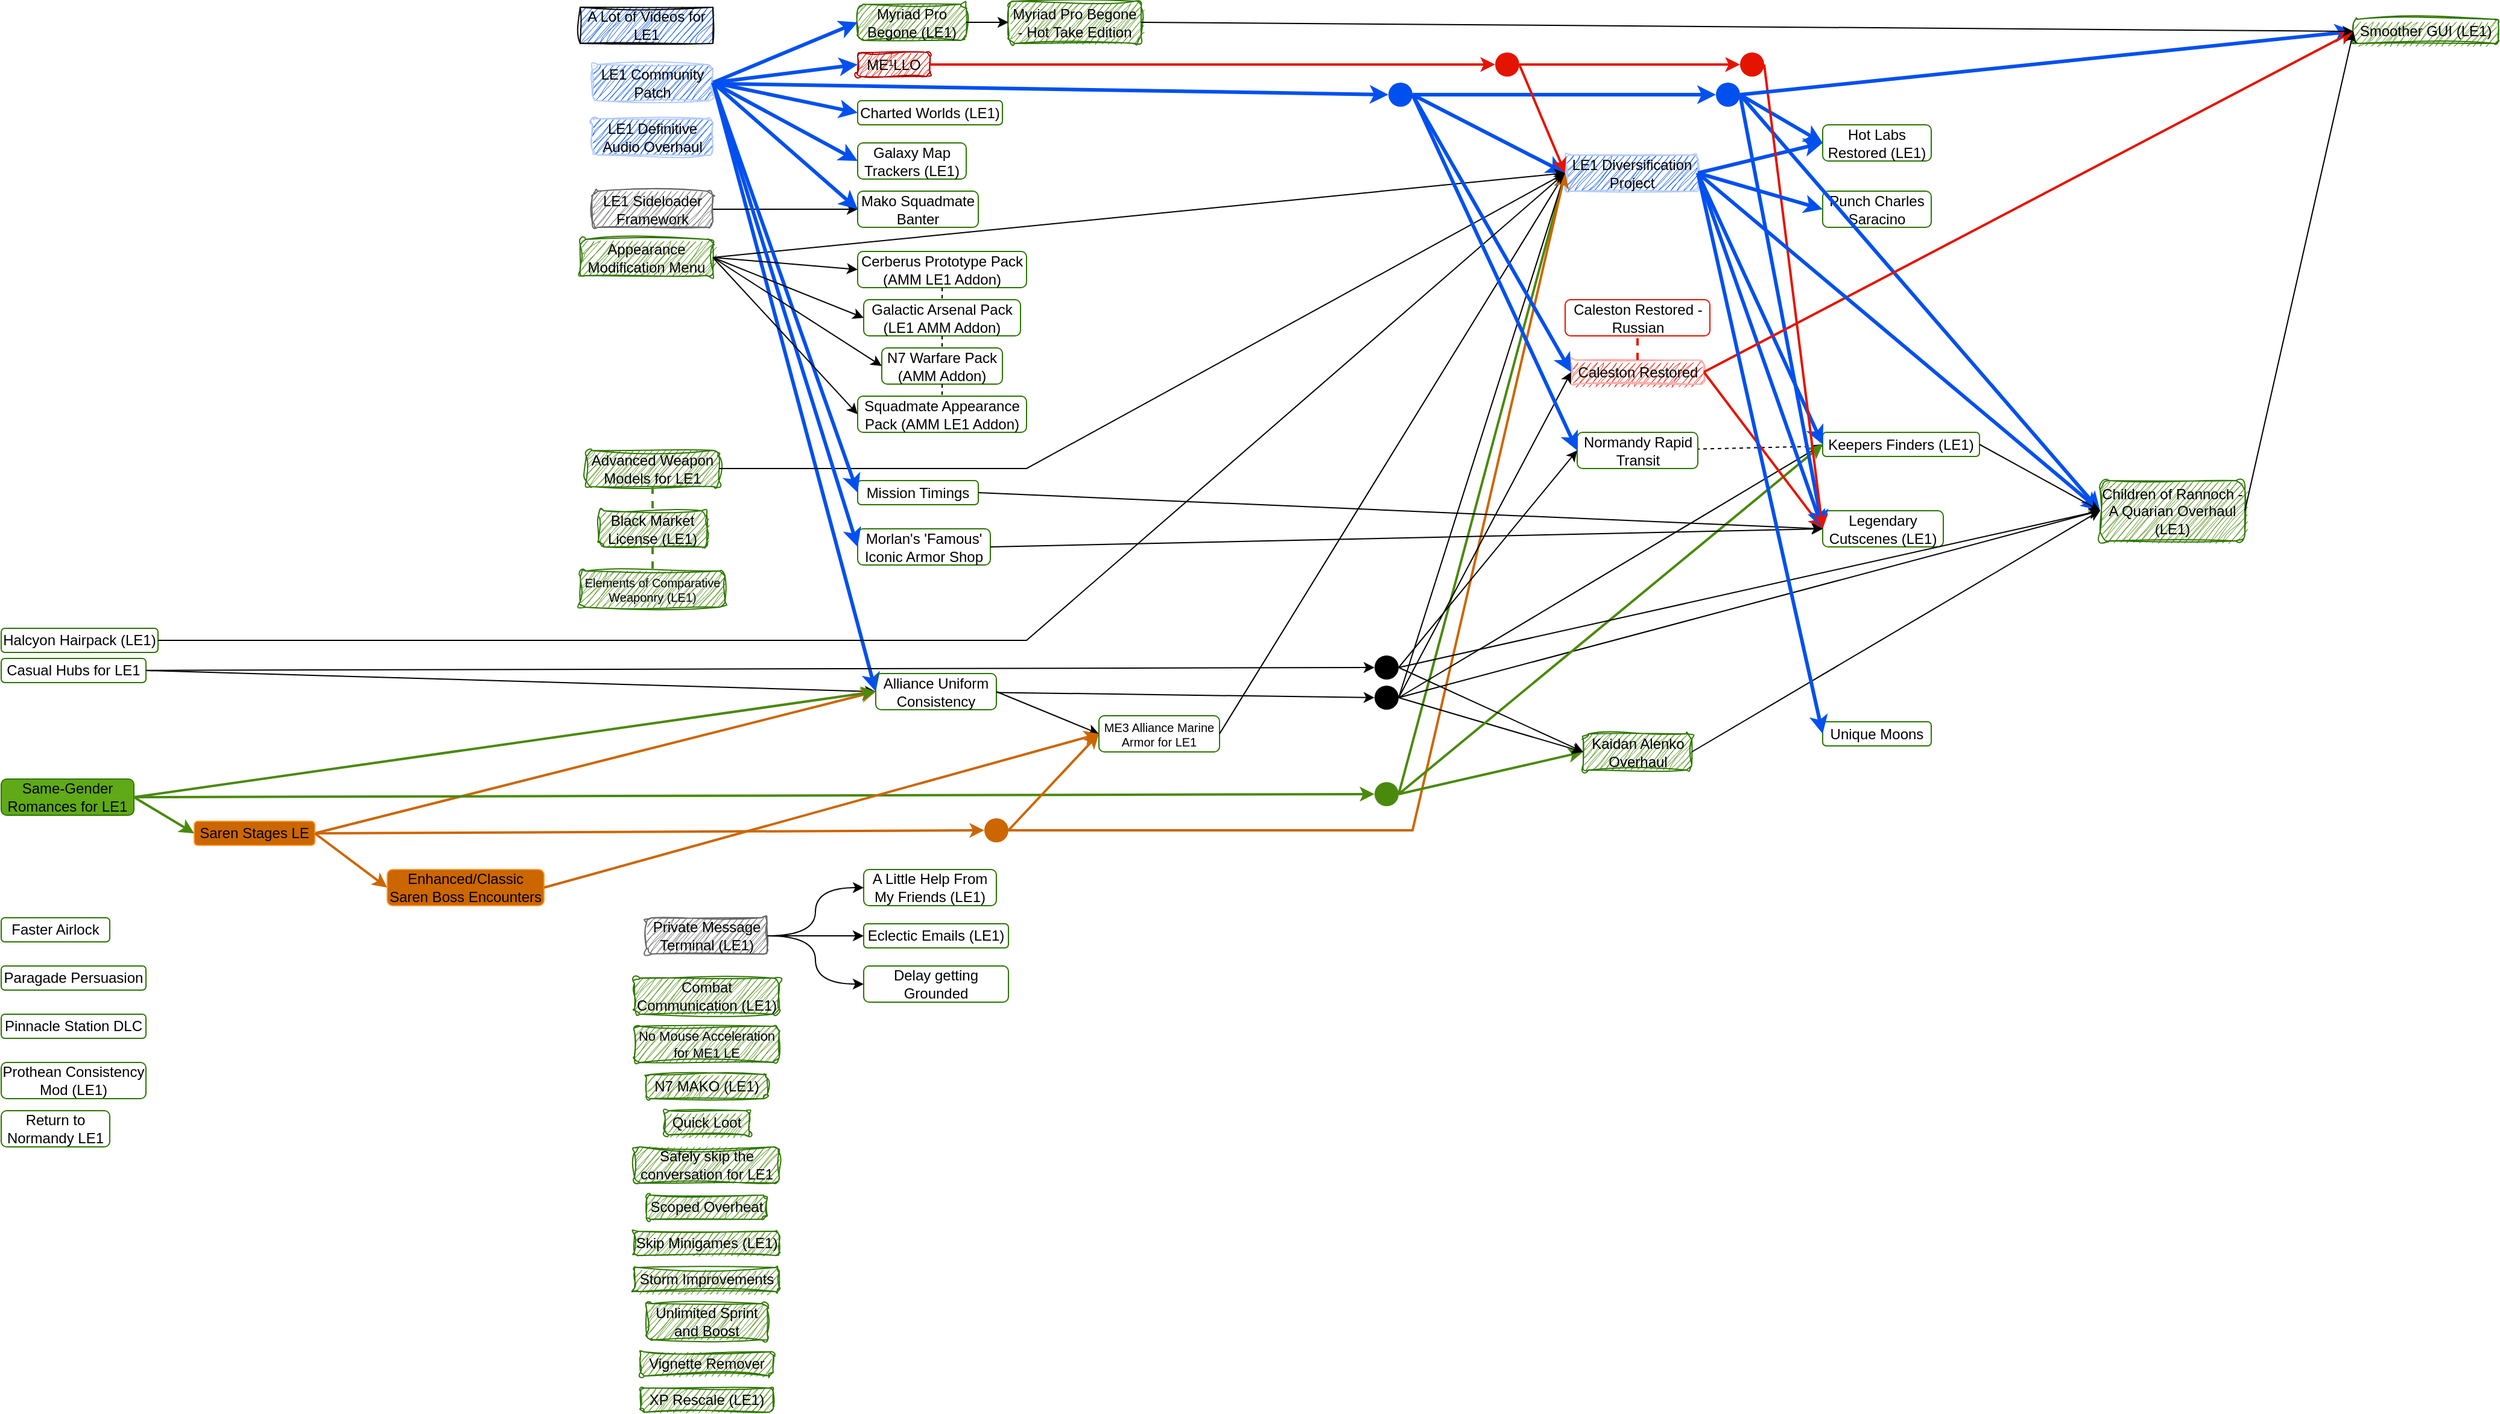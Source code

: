 <mxfile version="26.1.0">
  <diagram name="Страница — 1" id="1QfvMjIt6kSm-26QrTTU">
    <mxGraphModel dx="1918" dy="2533" grid="1" gridSize="10" guides="1" tooltips="1" connect="1" arrows="1" fold="1" page="1" pageScale="1" pageWidth="2200" pageHeight="1200" math="0" shadow="0">
      <root>
        <mxCell id="0" />
        <mxCell id="1" parent="0" />
        <mxCell id="hEbEdlZakMNNl_RcjGQe-7" style="shape=connector;rounded=0;orthogonalLoop=1;jettySize=auto;html=1;entryX=0;entryY=0.5;entryDx=0;entryDy=0;strokeColor=light-dark(#4A890C,#4A890C);align=center;verticalAlign=middle;fontFamily=Helvetica;fontSize=11;fontColor=default;labelBackgroundColor=default;endArrow=classic;strokeWidth=2;exitX=1;exitY=0.5;exitDx=0;exitDy=0;entryPerimeter=0;" edge="1" parent="1" source="hEbEdlZakMNNl_RcjGQe-16" target="XhbC9aTRr4sNY5ImtjRr-4">
          <mxGeometry relative="1" as="geometry" />
        </mxCell>
        <UserObject label="&lt;div&gt;Same-Gender Romances for LE1&lt;/div&gt;" link="https://www.nexusmods.com/masseffectlegendaryedition/mods/564" id="XhbC9aTRr4sNY5ImtjRr-1">
          <mxCell style="rounded=1;whiteSpace=wrap;html=1;fillColor=#60a917;fontColor=default;strokeColor=#2D7600;points=[[0,0.5,0,0,0],[0.5,0,0,0,0],[0.5,1,0,0,0],[1,0.5,0,0,0]];" parent="1" vertex="1">
            <mxGeometry x="40" y="645" width="110" height="30" as="geometry" />
          </mxCell>
        </UserObject>
        <UserObject label="&lt;div&gt;LE1 Sideloader Framework&lt;/div&gt;" link="https://www.nexusmods.com/masseffectlegendaryedition/mods/1309" id="XhbC9aTRr4sNY5ImtjRr-2">
          <mxCell style="rounded=1;whiteSpace=wrap;html=1;fillColor=light-dark(#666666,#666666);strokeColor=light-dark(#666666,#666666);sketch=1;curveFitting=1;jiggle=2;points=[[0,0.5,0,0,0],[0.5,0,0,0,0],[0.5,1,0,0,0],[1,0.5,0,0,0]];" parent="1" vertex="1">
            <mxGeometry x="530" y="157.5" width="100" height="30" as="geometry" />
          </mxCell>
        </UserObject>
        <mxCell id="hEbEdlZakMNNl_RcjGQe-4" style="shape=connector;rounded=0;orthogonalLoop=1;jettySize=auto;html=1;exitX=1;exitY=0.5;exitDx=0;exitDy=0;entryX=0;entryY=0.5;entryDx=0;entryDy=0;strokeColor=light-dark(#0050EF,#0050EF);align=center;verticalAlign=middle;fontFamily=Helvetica;fontSize=11;fontColor=default;labelBackgroundColor=default;endArrow=classic;strokeWidth=3;" edge="1" parent="1" source="XhbC9aTRr4sNY5ImtjRr-3" target="XhbC9aTRr4sNY5ImtjRr-9">
          <mxGeometry relative="1" as="geometry" />
        </mxCell>
        <mxCell id="hEbEdlZakMNNl_RcjGQe-42" style="shape=connector;rounded=0;orthogonalLoop=1;jettySize=auto;html=1;entryX=0;entryY=0.5;entryDx=0;entryDy=0;strokeColor=light-dark(#0050EF,#0050EF);align=center;verticalAlign=middle;fontFamily=Helvetica;fontSize=11;fontColor=default;labelBackgroundColor=default;endArrow=classic;strokeWidth=3;" edge="1" parent="1" source="XhbC9aTRr4sNY5ImtjRr-3" target="hEbEdlZakMNNl_RcjGQe-41">
          <mxGeometry relative="1" as="geometry" />
        </mxCell>
        <UserObject label="&lt;div&gt;LE1 Community Patch&lt;/div&gt;" link="https://www.nexusmods.com/masseffectlegendaryedition/mods/23" id="XhbC9aTRr4sNY5ImtjRr-3">
          <mxCell style="rounded=1;whiteSpace=wrap;html=1;fillColor=light-dark(#0050EF,#0050EF);fontColor=default;strokeColor=light-dark(#B2CBFF,#B2CBFF);points=[[0,0.5,0,0,0],[0.5,0,0,0,0],[0.5,1,0,0,0],[1,0.5,0,0,0]];sketch=1;curveFitting=1;jiggle=2;" parent="1" vertex="1">
            <mxGeometry x="530" y="52.5" width="100" height="30" as="geometry" />
          </mxCell>
        </UserObject>
        <UserObject label="&lt;div&gt;LE1 Diversification Project&lt;/div&gt;" link="https://www.nexusmods.com/masseffectlegendaryedition/mods/1172" id="XhbC9aTRr4sNY5ImtjRr-4">
          <mxCell style="rounded=1;whiteSpace=wrap;html=1;fillColor=light-dark(#0050EF,#0050EF);fontColor=default;strokeColor=light-dark(#B2CBFF,#B2CBFF);points=[[0,0.5,0,0,0],[0.5,0,0,0,0],[0.5,1,0,0,0],[1,0.5,0,0,0]];sketch=1;curveFitting=1;jiggle=2;" parent="1" vertex="1">
            <mxGeometry x="1336.5" y="127.5" width="110" height="30" as="geometry" />
          </mxCell>
        </UserObject>
        <UserObject label="LE1 Definitive Audio Overhaul" link="https://www.nexusmods.com/masseffectlegendaryedition/mods/1560" id="XhbC9aTRr4sNY5ImtjRr-5">
          <mxCell style="rounded=1;whiteSpace=wrap;html=1;fillColor=light-dark(#0050EF,#0050EF);fontColor=default;strokeColor=light-dark(#B2CBFF,#B2CBFF);points=[[0,0.5,0,0,0],[0.5,0,0,0,0],[0.5,1,0,0,0],[1,0.5,0,0,0]];sketch=1;curveFitting=1;jiggle=2;" parent="1" vertex="1">
            <mxGeometry x="530" y="97.5" width="100" height="30" as="geometry" />
          </mxCell>
        </UserObject>
        <UserObject label="A Lot of Videos for LE1" link="https://www.nexusmods.com/masseffectlegendaryedition/mods/3" id="XhbC9aTRr4sNY5ImtjRr-6">
          <mxCell style="rounded=0;whiteSpace=wrap;html=1;fillColor=light-dark(#0050EF,#0050EF);fontColor=default;strokeColor=default;fillStyle=hatch;gradientColor=none;sketch=1;curveFitting=1;jiggle=2;glass=0;shadow=0;points=[[0,0.5,0,0,0],[0.5,0,0,0,0],[0.5,1,0,0,0],[1,0.5,0,0,0]];" parent="1" vertex="1">
            <mxGeometry x="520" y="5" width="110" height="30" as="geometry" />
          </mxCell>
        </UserObject>
        <UserObject label="A Little Help From My Friends (LE1)" link="https://www.nexusmods.com/masseffectlegendaryedition/mods/1526" id="XhbC9aTRr4sNY5ImtjRr-7">
          <mxCell style="rounded=1;whiteSpace=wrap;html=1;fillColor=none;fontColor=default;strokeColor=#2D7600;points=[[0,0.5,0,0,0],[0.5,0,0,0,0],[0.5,1,0,0,0],[1,0.5,0,0,0]];" parent="1" vertex="1">
            <mxGeometry x="755" y="720" width="110" height="30" as="geometry" />
          </mxCell>
        </UserObject>
        <UserObject label="Advanced Weapon Models for LE1" link="https://www.nexusmods.com/masseffectlegendaryedition/mods/853" id="XhbC9aTRr4sNY5ImtjRr-8">
          <mxCell style="rounded=1;whiteSpace=wrap;html=1;fillColor=light-dark(#4A890C,#4A890C);fontColor=default;strokeColor=#2D7600;sketch=1;curveFitting=1;jiggle=2;points=[[0,0.5,0,0,0],[0.5,0,0,0,0],[0.5,1,0,0,0],[1,0.5,0,0,0]];" parent="1" vertex="1">
            <mxGeometry x="525" y="372.5" width="110" height="30" as="geometry" />
          </mxCell>
        </UserObject>
        <mxCell id="hEbEdlZakMNNl_RcjGQe-56" style="shape=connector;rounded=0;orthogonalLoop=1;jettySize=auto;html=1;entryX=0;entryY=0.5;entryDx=0;entryDy=0;strokeColor=default;align=center;verticalAlign=middle;fontFamily=Helvetica;fontSize=11;fontColor=default;labelBackgroundColor=default;endArrow=classic;" edge="1" parent="1" source="XhbC9aTRr4sNY5ImtjRr-9" target="hEbEdlZakMNNl_RcjGQe-55">
          <mxGeometry relative="1" as="geometry" />
        </mxCell>
        <UserObject label="Alliance Uniform Consistency" link="https://www.nexusmods.com/masseffectlegendaryedition/mods/799" id="XhbC9aTRr4sNY5ImtjRr-9">
          <mxCell style="rounded=1;whiteSpace=wrap;html=1;fillColor=none;fontColor=default;strokeColor=#2D7600;points=[[0,0.5,0,0,0],[0.5,0,0,0,0],[0.5,1,0,0,0],[1,0.5,0,0,0]];" parent="1" vertex="1">
            <mxGeometry x="765" y="557.5" width="100" height="30" as="geometry" />
          </mxCell>
        </UserObject>
        <UserObject label="Appearance Modification Menu" link="https://www.nexusmods.com/masseffectlegendaryedition/mods/2513" id="XhbC9aTRr4sNY5ImtjRr-10">
          <mxCell style="rounded=1;whiteSpace=wrap;html=1;fillColor=light-dark(#4A890C,#4A890C);fontColor=default;strokeColor=#2D7600;points=[[0,0.5,0,0,0],[0.5,0,0,0,0],[0.5,1,0,0,0],[1,0.5,0,0,0]];sketch=1;curveFitting=1;jiggle=2;" parent="1" vertex="1">
            <mxGeometry x="520" y="197.5" width="110" height="30" as="geometry" />
          </mxCell>
        </UserObject>
        <mxCell id="hEbEdlZakMNNl_RcjGQe-35" style="shape=connector;rounded=0;orthogonalLoop=1;jettySize=auto;html=1;strokeColor=light-dark(#4A890C,#4A890C);align=center;verticalAlign=middle;fontFamily=Helvetica;fontSize=11;fontColor=default;labelBackgroundColor=default;endArrow=none;dashed=1;startFill=0;strokeWidth=2;" edge="1" parent="1" source="XhbC9aTRr4sNY5ImtjRr-11" target="XhbC9aTRr4sNY5ImtjRr-18">
          <mxGeometry relative="1" as="geometry" />
        </mxCell>
        <UserObject label="Black Market License (LE1)" link="https://www.nexusmods.com/masseffectlegendaryedition/mods/661" id="XhbC9aTRr4sNY5ImtjRr-11">
          <mxCell style="rounded=1;whiteSpace=wrap;html=1;fillColor=light-dark(#4A890C,#4A890C);fontColor=default;strokeColor=#2D7600;points=[[0,0.5,0,0,0],[0.5,0,0,0,0],[0.5,1,0,0,0],[1,0.5,0,0,0]];sketch=1;curveFitting=1;jiggle=2;" parent="1" vertex="1">
            <mxGeometry x="535" y="422.5" width="90" height="30" as="geometry" />
          </mxCell>
        </UserObject>
        <UserObject label="Caleston Restored" link="https://www.nexusmods.com/masseffectlegendaryedition/mods/2238" id="XhbC9aTRr4sNY5ImtjRr-12">
          <mxCell style="rounded=1;whiteSpace=wrap;html=1;fillColor=light-dark(#E51400,#E51400);fontColor=default;strokeColor=light-dark(#FFACAC,#FFACAC);points=[[0,0.5,0,0,0],[0.5,0,0,0,0],[0.5,1,0,0,0],[1,0.5,0,0,0]];sketch=1;curveFitting=1;jiggle=2;" parent="1" vertex="1">
            <mxGeometry x="1341.5" y="297.5" width="110" height="20" as="geometry" />
          </mxCell>
        </UserObject>
        <mxCell id="hEbEdlZakMNNl_RcjGQe-5" style="shape=connector;rounded=0;orthogonalLoop=1;jettySize=auto;html=1;exitX=1;exitY=0.5;exitDx=0;exitDy=0;entryX=0;entryY=0.5;entryDx=0;entryDy=0;strokeColor=default;align=center;verticalAlign=middle;fontFamily=Helvetica;fontSize=11;fontColor=default;labelBackgroundColor=default;endArrow=classic;" edge="1" parent="1" source="XhbC9aTRr4sNY5ImtjRr-13" target="XhbC9aTRr4sNY5ImtjRr-9">
          <mxGeometry relative="1" as="geometry" />
        </mxCell>
        <UserObject label="Casual Hubs for LE1" link="https://www.nexusmods.com/masseffectlegendaryedition/mods/574" id="XhbC9aTRr4sNY5ImtjRr-13">
          <mxCell style="rounded=1;whiteSpace=wrap;html=1;fillColor=none;fontColor=default;strokeColor=#2D7600;points=[[0,0.5,0,0,0],[0.5,0,0,0,0],[0.5,1,0,0,0],[1,0.5,0,0,0]];" parent="1" vertex="1">
            <mxGeometry x="40" y="545" width="120" height="20" as="geometry" />
          </mxCell>
        </UserObject>
        <UserObject label="Caleston Restored - Russian" link="https://www.nexusmods.com/masseffectlegendaryedition/mods/2408" id="XhbC9aTRr4sNY5ImtjRr-14">
          <mxCell style="rounded=1;whiteSpace=wrap;html=1;fillColor=none;fontColor=default;strokeColor=light-dark(#E51400,#E51400);points=[[0,0.5,0,0,0],[0.5,0,0,0,0],[0.5,1,0,0,0],[1,0.5,0,0,0]];" parent="1" vertex="1">
            <mxGeometry x="1336.5" y="247.5" width="120" height="30" as="geometry" />
          </mxCell>
        </UserObject>
        <UserObject label="Combat Communication (LE1)" link="https://www.nexusmods.com/masseffectlegendaryedition/mods/1934" id="XhbC9aTRr4sNY5ImtjRr-15">
          <mxCell style="rounded=1;whiteSpace=wrap;html=1;fillColor=light-dark(#4A890C,#4A890C);fontColor=default;strokeColor=#2D7600;points=[[0,0.5,0,0,0],[0.5,0,0,0,0],[0.5,1,0,0,0],[1,0.5,0,0,0]];sketch=1;curveFitting=1;jiggle=2;" parent="1" vertex="1">
            <mxGeometry x="565" y="810" width="120" height="30" as="geometry" />
          </mxCell>
        </UserObject>
        <UserObject label="Eclectic Emails (LE1)" link="https://www.nexusmods.com/masseffectlegendaryedition/mods/1563" id="XhbC9aTRr4sNY5ImtjRr-16">
          <mxCell style="rounded=1;whiteSpace=wrap;html=1;fillColor=none;fontColor=default;strokeColor=#2D7600;points=[[0,0.5,0,0,0],[0.5,0,0,0,0],[0.5,1,0,0,0],[1,0.5,0,0,0]];" parent="1" vertex="1">
            <mxGeometry x="755" y="765" width="120" height="20" as="geometry" />
          </mxCell>
        </UserObject>
        <UserObject label="Halcyon Hairpack (LE1)" link="https://www.nexusmods.com/masseffectlegendaryedition/mods/1497" id="XhbC9aTRr4sNY5ImtjRr-17">
          <mxCell style="rounded=1;whiteSpace=wrap;html=1;fillColor=none;fontColor=default;strokeColor=#2D7600;points=[[0,0.5,0,0,0],[0.5,0,0,0,0],[0.5,1,0,0,0],[1,0.5,0,0,0]];" parent="1" vertex="1">
            <mxGeometry x="40" y="520" width="130" height="20" as="geometry" />
          </mxCell>
        </UserObject>
        <UserObject label="Elements of Comparative Weaponry (LE1)" link="https://www.nexusmods.com/masseffectlegendaryedition/mods/639" id="XhbC9aTRr4sNY5ImtjRr-18">
          <mxCell style="rounded=1;whiteSpace=wrap;html=1;fillColor=light-dark(#4A890C,#4A890C);fontColor=default;strokeColor=#2D7600;fontSize=10;points=[[0,0.5,0,0,0],[0.5,0,0,0,0],[0.5,1,0,0,0],[1,0.5,0,0,0]];sketch=1;curveFitting=1;jiggle=2;" parent="1" vertex="1">
            <mxGeometry x="520" y="472.5" width="120" height="30" as="geometry" />
          </mxCell>
        </UserObject>
        <UserObject label="Galaxy Map Trackers (LE1)" link="https://www.nexusmods.com/masseffectlegendaryedition/mods/426" id="XhbC9aTRr4sNY5ImtjRr-19">
          <mxCell style="rounded=1;whiteSpace=wrap;html=1;fillColor=none;fontColor=default;strokeColor=#2D7600;points=[[0,0.5,0,0,0],[0.5,0,0,0,0],[0.5,1,0,0,0],[1,0.5,0,0,0]];" parent="1" vertex="1">
            <mxGeometry x="750" y="117.5" width="90" height="30" as="geometry" />
          </mxCell>
        </UserObject>
        <UserObject label="Faster Airlock" link="https://www.nexusmods.com/masseffectlegendaryedition/mods/753" id="XhbC9aTRr4sNY5ImtjRr-20">
          <mxCell style="rounded=1;whiteSpace=wrap;html=1;fillColor=none;fontColor=default;strokeColor=#2D7600;points=[[0,0.5,0,0,0],[0.5,0,0,0,0],[0.5,1,0,0,0],[1,0.5,0,0,0]];" parent="1" vertex="1">
            <mxGeometry x="40" y="760" width="90" height="20" as="geometry" />
          </mxCell>
        </UserObject>
        <UserObject label="&lt;div&gt;Legendary Cutscenes (LE1)&lt;/div&gt;" link="https://www.nexusmods.com/masseffectlegendaryedition/mods/2341" id="XhbC9aTRr4sNY5ImtjRr-21">
          <mxCell style="rounded=1;whiteSpace=wrap;html=1;fillColor=none;fontColor=default;strokeColor=#2D7600;points=[[0,0.5,0,0,0],[0.5,0,0,0,0],[0.5,1,0,0,0],[1,0.5,0,0,0]];" parent="1" vertex="1">
            <mxGeometry x="1550" y="422.5" width="100" height="30" as="geometry" />
          </mxCell>
        </UserObject>
        <UserObject label="Hot Labs Restored (LE1)" link="https://www.nexusmods.com/masseffectlegendaryedition/mods/1708" id="XhbC9aTRr4sNY5ImtjRr-22">
          <mxCell style="rounded=1;whiteSpace=wrap;html=1;fillColor=none;fontColor=default;strokeColor=#2D7600;points=[[0,0.5,0,0,0],[0.5,0,0,0,0],[0.5,1,0,0,0],[1,0.5,0,0,0]];" parent="1" vertex="1">
            <mxGeometry x="1550" y="102.5" width="90" height="30" as="geometry" />
          </mxCell>
        </UserObject>
        <mxCell id="hEbEdlZakMNNl_RcjGQe-72" style="edgeStyle=none;shape=connector;rounded=0;orthogonalLoop=1;jettySize=auto;html=1;strokeColor=default;align=center;verticalAlign=middle;fontFamily=Helvetica;fontSize=11;fontColor=default;labelBackgroundColor=default;endArrow=none;startFill=0;dashed=1;" edge="1" parent="1" source="XhbC9aTRr4sNY5ImtjRr-23" target="XhbC9aTRr4sNY5ImtjRr-33">
          <mxGeometry relative="1" as="geometry" />
        </mxCell>
        <UserObject label="Keepers Finders (LE1)" link="https://www.nexusmods.com/masseffectlegendaryedition/mods/1043" id="XhbC9aTRr4sNY5ImtjRr-23">
          <mxCell style="rounded=1;whiteSpace=wrap;html=1;fillColor=none;fontColor=default;strokeColor=#2D7600;points=[[0,0.5,0,0,0],[0.5,0,0,0,0],[0.5,1,0,0,0],[1,0.5,0,0,0]];" parent="1" vertex="1">
            <mxGeometry x="1550" y="357.5" width="130" height="20" as="geometry" />
          </mxCell>
        </UserObject>
        <UserObject label="Kaidan Alenko Overhaul" link="https://www.nexusmods.com/masseffectlegendaryedition/mods/1213" id="XhbC9aTRr4sNY5ImtjRr-24">
          <mxCell style="rounded=1;whiteSpace=wrap;html=1;fillColor=light-dark(#4A890C,#4A890C);fontColor=default;strokeColor=#2D7600;points=[[0,0.5,0,0,0],[0.5,0,0,0,0],[0.5,1,0,0,0],[1,0.5,0,0,0]];sketch=1;curveFitting=1;jiggle=2;" parent="1" vertex="1">
            <mxGeometry x="1351.5" y="607.5" width="90" height="30" as="geometry" />
          </mxCell>
        </UserObject>
        <UserObject label="Mission Timings" link="https://www.nexusmods.com/masseffectlegendaryedition/mods/754" id="XhbC9aTRr4sNY5ImtjRr-25">
          <mxCell style="rounded=1;whiteSpace=wrap;html=1;fillColor=none;fontColor=default;strokeColor=#2D7600;points=[[0,0.5,0,0,0],[0.5,0,0,0,0],[0.5,1,0,0,0],[1,0.5,0,0,0]];" parent="1" vertex="1">
            <mxGeometry x="750" y="397.5" width="100" height="20" as="geometry" />
          </mxCell>
        </UserObject>
        <UserObject label="Mako Squadmate Banter" link="https://www.nexusmods.com/masseffectlegendaryedition/mods/1310" id="XhbC9aTRr4sNY5ImtjRr-26">
          <mxCell style="rounded=1;whiteSpace=wrap;html=1;fillColor=none;fontColor=default;strokeColor=#2D7600;points=[[0,0.5,0,0,0],[0.5,0,0,0,0],[0.5,1,0,0,0],[1,0.5,0,0,0]];" parent="1" vertex="1">
            <mxGeometry x="750" y="157.5" width="100" height="30" as="geometry" />
          </mxCell>
        </UserObject>
        <UserObject label="ME3 Alliance Marine Armor for LE1" link="https://www.nexusmods.com/masseffectlegendaryedition/mods/838" id="XhbC9aTRr4sNY5ImtjRr-27">
          <mxCell style="rounded=1;whiteSpace=wrap;html=1;fillColor=none;fontColor=default;strokeColor=#2D7600;fontSize=10;points=[[0,0.5,0,0,0],[0.5,0,0,0,0],[0.5,1,0,0,0],[1,0.5,0,0,0]];" parent="1" vertex="1">
            <mxGeometry x="950" y="592.5" width="100" height="30" as="geometry" />
          </mxCell>
        </UserObject>
        <UserObject label="ME¹LLO" link="https://www.nexusmods.com/masseffectlegendaryedition/mods/1500" id="XhbC9aTRr4sNY5ImtjRr-28">
          <mxCell style="rounded=1;whiteSpace=wrap;html=1;fillColor=light-dark(#E51400,#E51400);fontColor=default;strokeColor=#B20000;fillStyle=auto;sketch=1;curveFitting=1;jiggle=2;points=[[0,0.5,0,0,0],[0.5,0,0,0,0],[0.5,1,0,0,0],[1,0.5,0,0,0]];" parent="1" vertex="1">
            <mxGeometry x="750" y="42.5" width="60" height="20" as="geometry" />
          </mxCell>
        </UserObject>
        <UserObject label="N7 Warfare Pack (AMM Addon)" link="https://www.nexusmods.com/masseffectlegendaryedition/mods/2325" id="XhbC9aTRr4sNY5ImtjRr-29">
          <mxCell style="rounded=1;whiteSpace=wrap;html=1;fillColor=none;fontColor=default;strokeColor=#2D7600;points=[[0,0.5,0,0,0],[0.5,0,0,0,0],[0.5,1,0,0,0],[1,0.5,0,0,0]];" parent="1" vertex="1">
            <mxGeometry x="770" y="287.5" width="100" height="30" as="geometry" />
          </mxCell>
        </UserObject>
        <UserObject label="Morlan&#39;s &#39;Famous&#39; Iconic Armor Shop" link="https://www.nexusmods.com/masseffectlegendaryedition/mods/684" id="XhbC9aTRr4sNY5ImtjRr-30">
          <mxCell style="rounded=1;whiteSpace=wrap;html=1;fillColor=none;fontColor=default;strokeColor=#2D7600;points=[[0,0.5,0,0,0],[0.5,0,0,0,0],[0.5,1,0,0,0],[1,0.5,0,0,0]];" parent="1" vertex="1">
            <mxGeometry x="750" y="437.5" width="110" height="30" as="geometry" />
          </mxCell>
        </UserObject>
        <UserObject label="N7 MAKO (LE1)" link="https://www.nexusmods.com/masseffectlegendaryedition/mods/309" id="XhbC9aTRr4sNY5ImtjRr-31">
          <mxCell style="rounded=1;whiteSpace=wrap;html=1;fillColor=light-dark(#4A890C,#4A890C);fontColor=default;strokeColor=#2D7600;points=[[0,0.5,0,0,0],[0.5,0,0,0,0],[0.5,1,0,0,0],[1,0.5,0,0,0]];sketch=1;curveFitting=1;jiggle=2;" parent="1" vertex="1">
            <mxGeometry x="575" y="890" width="100" height="20" as="geometry" />
          </mxCell>
        </UserObject>
        <UserObject label="Myriad Pro Begone (LE1)" link="https://www.nexusmods.com/masseffectlegendaryedition/mods/1070" id="XhbC9aTRr4sNY5ImtjRr-32">
          <mxCell style="rounded=1;whiteSpace=wrap;html=1;fillColor=light-dark(#4A890C,#4A890C);fontColor=default;strokeColor=#2D7600;points=[[0,0.5,0,0,0],[0.5,0,0,0,0],[0.5,1,0,0,0],[1,0.5,0,0,0]];sketch=1;curveFitting=1;jiggle=2;" parent="1" vertex="1">
            <mxGeometry x="750" y="2.5" width="90" height="30" as="geometry" />
          </mxCell>
        </UserObject>
        <UserObject label="Normandy Rapid Transit" link="https://www.nexusmods.com/masseffectlegendaryedition/mods/755" id="XhbC9aTRr4sNY5ImtjRr-33">
          <mxCell style="rounded=1;whiteSpace=wrap;html=1;fillColor=none;fontColor=default;strokeColor=#2D7600;points=[[0,0.5,0,0,0],[0.5,0,0,0,0],[0.5,1,0,0,0],[1,0.5,0,0,0]];" parent="1" vertex="1">
            <mxGeometry x="1346.5" y="357.5" width="100" height="30" as="geometry" />
          </mxCell>
        </UserObject>
        <UserObject label="No Mouse Acceleration for ME1 LE" link="https://www.nexusmods.com/masseffectlegendaryedition/mods/319" id="XhbC9aTRr4sNY5ImtjRr-34">
          <mxCell style="rounded=1;whiteSpace=wrap;html=1;fillColor=light-dark(#4A890C,#4A890C);fontColor=default;strokeColor=#2D7600;fontSize=11;points=[[0,0.5,0,0,0],[0.5,0,0,0,0],[0.5,1,0,0,0],[1,0.5,0,0,0]];sketch=1;curveFitting=1;jiggle=2;" parent="1" vertex="1">
            <mxGeometry x="565" y="850" width="120" height="30" as="geometry" />
          </mxCell>
        </UserObject>
        <UserObject label="Prothean Consistency Mod (LE1)" link="https://www.nexusmods.com/masseffectlegendaryedition/mods/1538" id="XhbC9aTRr4sNY5ImtjRr-35">
          <mxCell style="rounded=1;whiteSpace=wrap;html=1;fillColor=none;fontColor=default;strokeColor=#2D7600;points=[[0,0.5,0,0,0],[0.5,0,0,0,0],[0.5,1,0,0,0],[1,0.5,0,0,0]];" parent="1" vertex="1">
            <mxGeometry x="40" y="880" width="120" height="30" as="geometry" />
          </mxCell>
        </UserObject>
        <UserObject label="Paragade Persuasion" link="https://www.nexusmods.com/masseffectlegendaryedition/mods/1673" id="XhbC9aTRr4sNY5ImtjRr-36">
          <mxCell style="rounded=1;whiteSpace=wrap;html=1;fillColor=none;fontColor=default;strokeColor=#2D7600;points=[[0,0.5,0,0,0],[0.5,0,0,0,0],[0.5,1,0,0,0],[1,0.5,0,0,0]];" parent="1" vertex="1">
            <mxGeometry x="40" y="800" width="120" height="20" as="geometry" />
          </mxCell>
        </UserObject>
        <mxCell id="hEbEdlZakMNNl_RcjGQe-1" style="edgeStyle=orthogonalEdgeStyle;rounded=0;orthogonalLoop=1;jettySize=auto;html=1;exitX=1;exitY=0.5;exitDx=0;exitDy=0;entryX=0;entryY=0.5;entryDx=0;entryDy=0;curved=1;" edge="1" parent="1" source="XhbC9aTRr4sNY5ImtjRr-37" target="XhbC9aTRr4sNY5ImtjRr-7">
          <mxGeometry relative="1" as="geometry" />
        </mxCell>
        <mxCell id="hEbEdlZakMNNl_RcjGQe-12" style="edgeStyle=orthogonalEdgeStyle;shape=connector;curved=1;rounded=0;orthogonalLoop=1;jettySize=auto;html=1;strokeColor=default;align=center;verticalAlign=middle;fontFamily=Helvetica;fontSize=11;fontColor=default;labelBackgroundColor=default;endArrow=classic;" edge="1" parent="1" source="XhbC9aTRr4sNY5ImtjRr-37" target="XhbC9aTRr4sNY5ImtjRr-16">
          <mxGeometry relative="1" as="geometry" />
        </mxCell>
        <UserObject label="Private Message Terminal (LE1)" link="https://www.nexusmods.com/masseffectlegendaryedition/mods/1525" id="XhbC9aTRr4sNY5ImtjRr-37">
          <mxCell style="rounded=1;whiteSpace=wrap;html=1;fillColor=light-dark(#666666,#666666);fontColor=default;strokeColor=light-dark(#666666,#666666);points=[[0,0.5,0,0,0],[0.5,0,0,0,0],[0.5,1,0,0,0],[1,0.5,0,0,0]];sketch=1;curveFitting=1;jiggle=2;" parent="1" vertex="1">
            <mxGeometry x="575" y="760" width="100" height="30" as="geometry" />
          </mxCell>
        </UserObject>
        <UserObject label="Pinnacle Station DLC" link="https://www.nexusmods.com/masseffectlegendaryedition/mods/832" id="XhbC9aTRr4sNY5ImtjRr-38">
          <mxCell style="rounded=1;whiteSpace=wrap;html=1;fillColor=none;fontColor=default;strokeColor=#2D7600;points=[[0,0.5,0,0,0],[0.5,0,0,0,0],[0.5,1,0,0,0],[1,0.5,0,0,0]];" parent="1" vertex="1">
            <mxGeometry x="40" y="840" width="120" height="20" as="geometry" />
          </mxCell>
        </UserObject>
        <UserObject label="Quick Loot" link="https://www.nexusmods.com/masseffectlegendaryedition/mods/1026" id="XhbC9aTRr4sNY5ImtjRr-39">
          <mxCell style="rounded=1;whiteSpace=wrap;html=1;fillColor=light-dark(#4A890C,#4A890C);fontColor=default;strokeColor=#2D7600;points=[[0,0.5,0,0,0],[0.5,0,0,0,0],[0.5,1,0,0,0],[1,0.5,0,0,0]];sketch=1;curveFitting=1;jiggle=2;" parent="1" vertex="1">
            <mxGeometry x="590" y="920" width="70" height="20" as="geometry" />
          </mxCell>
        </UserObject>
        <UserObject label="Punch Charles Saracino" link="https://www.nexusmods.com/masseffectlegendaryedition/mods/1524" id="XhbC9aTRr4sNY5ImtjRr-40">
          <mxCell style="rounded=1;whiteSpace=wrap;html=1;fillColor=none;fontColor=default;strokeColor=#2D7600;points=[[0,0.5,0,0,0],[0.5,0,0,0,0],[0.5,1,0,0,0],[1,0.5,0,0,0]];" parent="1" vertex="1">
            <mxGeometry x="1550" y="157.5" width="90" height="30" as="geometry" />
          </mxCell>
        </UserObject>
        <UserObject label="Scoped Overheat" link="https://www.nexusmods.com/masseffectlegendaryedition/mods/1813" id="XhbC9aTRr4sNY5ImtjRr-41">
          <mxCell style="rounded=1;whiteSpace=wrap;html=1;fillColor=light-dark(#4A890C,#4A890C);fontColor=default;strokeColor=#2D7600;points=[[0,0.5,0,0,0],[0.5,0,0,0,0],[0.5,1,0,0,0],[1,0.5,0,0,0]];sketch=1;curveFitting=1;jiggle=2;" parent="1" vertex="1">
            <mxGeometry x="575" y="990" width="100" height="20" as="geometry" />
          </mxCell>
        </UserObject>
        <UserObject label="Return to Normandy LE1" link="https://www.nexusmods.com/masseffectlegendaryedition/mods/1580" id="XhbC9aTRr4sNY5ImtjRr-42">
          <mxCell style="rounded=1;whiteSpace=wrap;html=1;fillColor=none;fontColor=default;strokeColor=#2D7600;points=[[0,0.5,0,0,0],[0.5,0,0,0,0],[0.5,1,0,0,0],[1,0.5,0,0,0]];" parent="1" vertex="1">
            <mxGeometry x="40" y="920" width="90" height="30" as="geometry" />
          </mxCell>
        </UserObject>
        <mxCell id="hEbEdlZakMNNl_RcjGQe-8" style="shape=connector;rounded=0;orthogonalLoop=1;jettySize=auto;html=1;entryX=0;entryY=0.5;entryDx=0;entryDy=0;strokeColor=light-dark(#CC6600,#CC6600);align=center;verticalAlign=middle;fontFamily=Helvetica;fontSize=11;fontColor=default;labelBackgroundColor=default;endArrow=classic;strokeWidth=2;exitX=1;exitY=0.5;exitDx=0;exitDy=0;exitPerimeter=0;" edge="1" parent="1" source="XhbC9aTRr4sNY5ImtjRr-43" target="XhbC9aTRr4sNY5ImtjRr-9">
          <mxGeometry relative="1" as="geometry" />
        </mxCell>
        <mxCell id="hEbEdlZakMNNl_RcjGQe-22" style="shape=connector;rounded=0;orthogonalLoop=1;jettySize=auto;html=1;entryX=0;entryY=0.5;entryDx=0;entryDy=0;strokeColor=light-dark(#CC6600,#CC6600);align=center;verticalAlign=middle;fontFamily=Helvetica;fontSize=11;fontColor=default;labelBackgroundColor=default;endArrow=classic;strokeWidth=2;exitX=1;exitY=0.5;exitDx=0;exitDy=0;exitPerimeter=0;" edge="1" parent="1" source="XhbC9aTRr4sNY5ImtjRr-43" target="hEbEdlZakMNNl_RcjGQe-21">
          <mxGeometry relative="1" as="geometry" />
        </mxCell>
        <UserObject label="Saren Stages LE" link="https://www.nexusmods.com/masseffectlegendaryedition/mods/666" id="XhbC9aTRr4sNY5ImtjRr-43">
          <mxCell style="rounded=1;whiteSpace=wrap;html=1;fillColor=light-dark(#CC6600,#CC6600);fontColor=default;strokeColor=light-dark(#FF9933,#FF9933);points=[[0,0.5,0,0,0],[0.5,0,0,0,0],[0.5,1,0,0,0],[1,0.5,0,0,0]];" parent="1" vertex="1">
            <mxGeometry x="200" y="680" width="100" height="20" as="geometry" />
          </mxCell>
        </UserObject>
        <UserObject label="Safely skip the conversation for LE1" link="https://www.nexusmods.com/masseffectlegendaryedition/mods/438" id="XhbC9aTRr4sNY5ImtjRr-44">
          <mxCell style="rounded=1;whiteSpace=wrap;html=1;fillColor=light-dark(#4A890C,#4A890C);fontColor=default;strokeColor=#2D7600;points=[[0,0.5,0,0,0],[0.5,0,0,0,0],[0.5,1,0,0,0],[1,0.5,0,0,0]];sketch=1;curveFitting=1;jiggle=2;" parent="1" vertex="1">
            <mxGeometry x="565" y="950" width="120" height="30" as="geometry" />
          </mxCell>
        </UserObject>
        <UserObject label="Skip Minigames (LE1)" link="https://www.nexusmods.com/masseffectlegendaryedition/mods/360" id="XhbC9aTRr4sNY5ImtjRr-45">
          <mxCell style="rounded=1;whiteSpace=wrap;html=1;fillColor=light-dark(#4A890C,#4A890C);fontColor=default;strokeColor=#2D7600;points=[[0,0.5,0,0,0],[0.5,0,0,0,0],[0.5,1,0,0,0],[1,0.5,0,0,0]];sketch=1;curveFitting=1;jiggle=2;" parent="1" vertex="1">
            <mxGeometry x="565" y="1020" width="120" height="20" as="geometry" />
          </mxCell>
        </UserObject>
        <UserObject label="Unlimited Sprint and Boost" link="https://www.nexusmods.com/masseffectlegendaryedition/mods/337" id="XhbC9aTRr4sNY5ImtjRr-46">
          <mxCell style="rounded=1;whiteSpace=wrap;html=1;fillColor=light-dark(#4A890C,#4A890C);fontColor=default;strokeColor=#2D7600;points=[[0,0.5,0,0,0],[0.5,0,0,0,0],[0.5,1,0,0,0],[1,0.5,0,0,0]];sketch=1;curveFitting=1;jiggle=2;" parent="1" vertex="1">
            <mxGeometry x="575" y="1080" width="100" height="30" as="geometry" />
          </mxCell>
        </UserObject>
        <UserObject label="Smoother GUI (LE1)" link="https://www.nexusmods.com/masseffectlegendaryedition/mods/2121" id="XhbC9aTRr4sNY5ImtjRr-47">
          <mxCell style="rounded=1;whiteSpace=wrap;html=1;fillColor=light-dark(#4A890C,#4A890C);fontColor=default;strokeColor=#2D7600;points=[[0,0.5,0,0,0],[0.5,0,0,0,0],[0.5,1,0,0,0],[1,0.5,0,0,0]];sketch=1;curveFitting=1;jiggle=2;" parent="1" vertex="1">
            <mxGeometry x="1990" y="15" width="120" height="20" as="geometry" />
          </mxCell>
        </UserObject>
        <UserObject label="Unique Moons" link="https://www.nexusmods.com/masseffectlegendaryedition/mods/1735" id="XhbC9aTRr4sNY5ImtjRr-48">
          <mxCell style="rounded=1;whiteSpace=wrap;html=1;fillColor=none;fontColor=default;strokeColor=#2D7600;points=[[0,0.5,0,0,0],[0.5,0,0,0,0],[0.5,1,0,0,0],[1,0.5,0,0,0]];" parent="1" vertex="1">
            <mxGeometry x="1550" y="597.5" width="90" height="20" as="geometry" />
          </mxCell>
        </UserObject>
        <UserObject label="Storm Improvements" link="https://www.nexusmods.com/masseffectlegendaryedition/mods/1971" id="XhbC9aTRr4sNY5ImtjRr-49">
          <mxCell style="rounded=1;whiteSpace=wrap;html=1;fillColor=light-dark(#4A890C,#4A890C);fontColor=default;strokeColor=#2D7600;points=[[0,0.5,0,0,0],[0.5,0,0,0,0],[0.5,1,0,0,0],[1,0.5,0,0,0]];sketch=1;curveFitting=1;jiggle=2;" parent="1" vertex="1">
            <mxGeometry x="565" y="1050" width="120" height="20" as="geometry" />
          </mxCell>
        </UserObject>
        <UserObject label="Vignette Remover" link="https://www.nexusmods.com/masseffectlegendaryedition/mods/428" id="XhbC9aTRr4sNY5ImtjRr-50">
          <mxCell style="rounded=1;whiteSpace=wrap;html=1;fillColor=light-dark(#4A890C,#4A890C);fontColor=default;strokeColor=#2D7600;points=[[0,0.5,0,0,0],[0.5,0,0,0,0],[0.5,1,0,0,0],[1,0.5,0,0,0]];sketch=1;curveFitting=1;jiggle=2;" parent="1" vertex="1">
            <mxGeometry x="570" y="1120" width="110" height="20" as="geometry" />
          </mxCell>
        </UserObject>
        <UserObject label="XP Rescale (LE1)" link="https://www.nexusmods.com/masseffectlegendaryedition/mods/369" id="XhbC9aTRr4sNY5ImtjRr-52">
          <mxCell style="rounded=1;whiteSpace=wrap;html=1;fillColor=light-dark(#4A890C,#4A890C);fontColor=default;strokeColor=#2D7600;points=[[0,0.5,0,0,0],[0.5,0,0,0,0],[0.5,1,0,0,0],[1,0.5,0,0,0]];sketch=1;curveFitting=1;jiggle=2;" parent="1" vertex="1">
            <mxGeometry x="570" y="1150" width="110" height="20" as="geometry" />
          </mxCell>
        </UserObject>
        <UserObject label="Delay getting Grounded" link="https://www.nexusmods.com/masseffectlegendaryedition/mods/1989" id="hEbEdlZakMNNl_RcjGQe-10">
          <mxCell style="rounded=1;whiteSpace=wrap;html=1;fillColor=none;fontColor=default;strokeColor=#2D7600;points=[[0,0.5,0,0,0],[0.5,0,0,0,0],[0.5,1,0,0,0],[1,0.5,0,0,0]];" vertex="1" parent="1">
            <mxGeometry x="755" y="800" width="120" height="30" as="geometry" />
          </mxCell>
        </UserObject>
        <mxCell id="hEbEdlZakMNNl_RcjGQe-11" style="edgeStyle=orthogonalEdgeStyle;shape=connector;curved=1;rounded=0;orthogonalLoop=1;jettySize=auto;html=1;entryX=0;entryY=0.5;entryDx=0;entryDy=0;entryPerimeter=0;strokeColor=default;align=center;verticalAlign=middle;fontFamily=Helvetica;fontSize=11;fontColor=default;labelBackgroundColor=default;endArrow=classic;" edge="1" parent="1" source="XhbC9aTRr4sNY5ImtjRr-37" target="hEbEdlZakMNNl_RcjGQe-10">
          <mxGeometry relative="1" as="geometry" />
        </mxCell>
        <mxCell id="hEbEdlZakMNNl_RcjGQe-13" style="shape=connector;rounded=0;orthogonalLoop=1;jettySize=auto;html=1;entryX=0;entryY=0.5;entryDx=0;entryDy=0;entryPerimeter=0;strokeColor=light-dark(#4A890C,#4A890C);align=center;verticalAlign=middle;fontFamily=Helvetica;fontSize=11;fontColor=default;labelBackgroundColor=default;endArrow=classic;strokeWidth=2;exitX=1;exitY=0.5;exitDx=0;exitDy=0;exitPerimeter=0;" edge="1" parent="1" source="XhbC9aTRr4sNY5ImtjRr-1" target="XhbC9aTRr4sNY5ImtjRr-43">
          <mxGeometry relative="1" as="geometry" />
        </mxCell>
        <mxCell id="hEbEdlZakMNNl_RcjGQe-28" style="shape=connector;rounded=0;orthogonalLoop=1;jettySize=auto;html=1;entryX=0;entryY=0.5;entryDx=0;entryDy=0;strokeColor=light-dark(#4A890C,#4A890C);align=center;verticalAlign=middle;fontFamily=Helvetica;fontSize=11;fontColor=default;labelBackgroundColor=default;endArrow=classic;strokeWidth=2;exitX=1;exitY=0.5;exitDx=0;exitDy=0;exitPerimeter=0;" edge="1" parent="1" source="XhbC9aTRr4sNY5ImtjRr-1" target="hEbEdlZakMNNl_RcjGQe-16">
          <mxGeometry relative="1" as="geometry" />
        </mxCell>
        <mxCell id="hEbEdlZakMNNl_RcjGQe-15" style="shape=connector;rounded=0;orthogonalLoop=1;jettySize=auto;html=1;exitX=1;exitY=0.5;exitDx=0;exitDy=0;entryX=0;entryY=0.5;entryDx=0;entryDy=0;entryPerimeter=0;strokeColor=light-dark(#4A890C,#4A890C);align=center;verticalAlign=middle;fontFamily=Helvetica;fontSize=11;fontColor=default;labelBackgroundColor=default;endArrow=classic;strokeWidth=2;exitPerimeter=0;" edge="1" parent="1" source="XhbC9aTRr4sNY5ImtjRr-1" target="XhbC9aTRr4sNY5ImtjRr-9">
          <mxGeometry relative="1" as="geometry" />
        </mxCell>
        <mxCell id="hEbEdlZakMNNl_RcjGQe-16" value="" style="shape=ellipse;fillColor=light-dark(#4A890C,#4A890C);strokeColor=none;html=1;sketch=0;fontFamily=Helvetica;fontSize=11;fontColor=default;labelBackgroundColor=default;" vertex="1" parent="1">
          <mxGeometry x="1178.5" y="647.5" width="20" height="20" as="geometry" />
        </mxCell>
        <mxCell id="hEbEdlZakMNNl_RcjGQe-18" style="shape=connector;rounded=0;orthogonalLoop=1;jettySize=auto;html=1;entryX=0;entryY=0.5;entryDx=0;entryDy=0;strokeColor=light-dark(#E51400,#E51400);align=center;verticalAlign=middle;fontFamily=Helvetica;fontSize=11;fontColor=default;labelBackgroundColor=default;endArrow=classic;strokeWidth=2;" edge="1" parent="1" source="XhbC9aTRr4sNY5ImtjRr-28" target="hEbEdlZakMNNl_RcjGQe-83">
          <mxGeometry relative="1" as="geometry" />
        </mxCell>
        <mxCell id="hEbEdlZakMNNl_RcjGQe-19" style="shape=connector;rounded=0;orthogonalLoop=1;jettySize=auto;html=1;entryX=0;entryY=0.5;entryDx=0;entryDy=0;entryPerimeter=0;strokeColor=default;align=center;verticalAlign=middle;fontFamily=Helvetica;fontSize=11;fontColor=default;labelBackgroundColor=default;endArrow=classic;exitX=1;exitY=0.5;exitDx=0;exitDy=0;" edge="1" parent="1" source="hEbEdlZakMNNl_RcjGQe-55" target="XhbC9aTRr4sNY5ImtjRr-4">
          <mxGeometry relative="1" as="geometry" />
        </mxCell>
        <mxCell id="hEbEdlZakMNNl_RcjGQe-20" style="shape=connector;rounded=0;orthogonalLoop=1;jettySize=auto;html=1;entryX=0;entryY=0.5;entryDx=0;entryDy=0;entryPerimeter=0;strokeColor=default;align=center;verticalAlign=middle;fontFamily=Helvetica;fontSize=11;fontColor=default;labelBackgroundColor=default;endArrow=classic;exitX=1;exitY=0.5;exitDx=0;exitDy=0;exitPerimeter=0;" edge="1" parent="1" source="XhbC9aTRr4sNY5ImtjRr-9" target="XhbC9aTRr4sNY5ImtjRr-27">
          <mxGeometry relative="1" as="geometry" />
        </mxCell>
        <mxCell id="hEbEdlZakMNNl_RcjGQe-21" value="" style="shape=ellipse;fillColor=light-dark(#CC6600,#CC6600);strokeColor=none;html=1;sketch=0;fontFamily=Helvetica;fontSize=11;fontColor=default;labelBackgroundColor=default;" vertex="1" parent="1">
          <mxGeometry x="855" y="677.5" width="20" height="20" as="geometry" />
        </mxCell>
        <mxCell id="hEbEdlZakMNNl_RcjGQe-23" style="shape=connector;rounded=0;orthogonalLoop=1;jettySize=auto;html=1;entryX=0;entryY=0.5;entryDx=0;entryDy=0;entryPerimeter=0;strokeColor=light-dark(#CC6600,#CC6600);align=center;verticalAlign=middle;fontFamily=Helvetica;fontSize=11;fontColor=default;labelBackgroundColor=default;endArrow=classic;strokeWidth=2;exitX=1;exitY=0.5;exitDx=0;exitDy=0;" edge="1" parent="1" source="hEbEdlZakMNNl_RcjGQe-21" target="XhbC9aTRr4sNY5ImtjRr-27">
          <mxGeometry relative="1" as="geometry" />
        </mxCell>
        <UserObject label="Enhanced/Classic Saren Boss Encounters" link="https://www.nexusmods.com/masseffectlegendaryedition/mods/542" id="hEbEdlZakMNNl_RcjGQe-24">
          <mxCell style="rounded=1;whiteSpace=wrap;html=1;fillColor=light-dark(#CC6600,#CC6600);fontColor=default;strokeColor=light-dark(#FF9933,#FF9933);points=[[0,0.5,0,0,0],[0.5,0,0,0,0],[0.5,1,0,0,0],[1,0.5,0,0,0]];" vertex="1" parent="1">
            <mxGeometry x="360" y="720" width="130" height="30" as="geometry" />
          </mxCell>
        </UserObject>
        <mxCell id="hEbEdlZakMNNl_RcjGQe-25" style="shape=connector;rounded=0;orthogonalLoop=1;jettySize=auto;html=1;entryX=0;entryY=0.5;entryDx=0;entryDy=0;entryPerimeter=0;strokeColor=light-dark(#CC6600,#CC6600);align=center;verticalAlign=middle;fontFamily=Helvetica;fontSize=11;fontColor=default;labelBackgroundColor=default;endArrow=classic;strokeWidth=2;exitX=1;exitY=0.5;exitDx=0;exitDy=0;exitPerimeter=0;" edge="1" parent="1" source="XhbC9aTRr4sNY5ImtjRr-43" target="hEbEdlZakMNNl_RcjGQe-24">
          <mxGeometry relative="1" as="geometry" />
        </mxCell>
        <mxCell id="hEbEdlZakMNNl_RcjGQe-26" style="shape=connector;rounded=0;orthogonalLoop=1;jettySize=auto;html=1;entryX=0;entryY=0.5;entryDx=0;entryDy=0;entryPerimeter=0;strokeColor=light-dark(#CC6600,#CC6600);align=center;verticalAlign=middle;fontFamily=Helvetica;fontSize=11;fontColor=default;labelBackgroundColor=default;endArrow=classic;strokeWidth=2;exitX=1;exitY=0.5;exitDx=0;exitDy=0;exitPerimeter=0;" edge="1" parent="1" source="hEbEdlZakMNNl_RcjGQe-24" target="XhbC9aTRr4sNY5ImtjRr-27">
          <mxGeometry relative="1" as="geometry">
            <mxPoint x="520" y="772.5" as="sourcePoint" />
          </mxGeometry>
        </mxCell>
        <mxCell id="hEbEdlZakMNNl_RcjGQe-27" style="shape=connector;rounded=0;orthogonalLoop=1;jettySize=auto;html=1;entryX=0;entryY=0.5;entryDx=0;entryDy=0;entryPerimeter=0;strokeColor=default;align=center;verticalAlign=middle;fontFamily=Helvetica;fontSize=11;fontColor=default;labelBackgroundColor=default;endArrow=classic;exitX=1;exitY=0.5;exitDx=0;exitDy=0;exitPerimeter=0;" edge="1" parent="1" source="XhbC9aTRr4sNY5ImtjRr-27" target="XhbC9aTRr4sNY5ImtjRr-4">
          <mxGeometry relative="1" as="geometry" />
        </mxCell>
        <mxCell id="hEbEdlZakMNNl_RcjGQe-31" style="shape=connector;rounded=0;orthogonalLoop=1;jettySize=auto;html=1;exitX=1;exitY=0.5;exitDx=0;exitDy=0;entryX=0;entryY=0.5;entryDx=0;entryDy=0;entryPerimeter=0;strokeColor=light-dark(#CC6600,#CC6600);align=center;verticalAlign=middle;fontFamily=Helvetica;fontSize=11;fontColor=default;labelBackgroundColor=default;endArrow=classic;strokeWidth=2;" edge="1" parent="1" source="hEbEdlZakMNNl_RcjGQe-21" target="XhbC9aTRr4sNY5ImtjRr-4">
          <mxGeometry relative="1" as="geometry">
            <Array as="points">
              <mxPoint x="1210" y="687.5" />
            </Array>
          </mxGeometry>
        </mxCell>
        <mxCell id="hEbEdlZakMNNl_RcjGQe-32" style="shape=connector;rounded=0;orthogonalLoop=1;jettySize=auto;html=1;entryX=0;entryY=0.5;entryDx=0;entryDy=0;entryPerimeter=0;strokeColor=light-dark(#0050EF,#0050EF);align=center;verticalAlign=middle;fontFamily=Helvetica;fontSize=11;fontColor=default;labelBackgroundColor=default;endArrow=classic;strokeWidth=3;exitX=1;exitY=0.5;exitDx=0;exitDy=0;" edge="1" parent="1" source="hEbEdlZakMNNl_RcjGQe-41" target="XhbC9aTRr4sNY5ImtjRr-4">
          <mxGeometry relative="1" as="geometry" />
        </mxCell>
        <mxCell id="hEbEdlZakMNNl_RcjGQe-33" style="shape=connector;rounded=0;orthogonalLoop=1;jettySize=auto;html=1;entryX=0;entryY=0.5;entryDx=0;entryDy=0;entryPerimeter=0;strokeColor=default;align=center;verticalAlign=middle;fontFamily=Helvetica;fontSize=11;fontColor=default;labelBackgroundColor=default;endArrow=classic;exitX=1;exitY=0.5;exitDx=0;exitDy=0;exitPerimeter=0;" edge="1" parent="1" source="XhbC9aTRr4sNY5ImtjRr-8" target="XhbC9aTRr4sNY5ImtjRr-4">
          <mxGeometry relative="1" as="geometry">
            <Array as="points">
              <mxPoint x="890" y="387.5" />
            </Array>
          </mxGeometry>
        </mxCell>
        <mxCell id="hEbEdlZakMNNl_RcjGQe-34" style="shape=connector;rounded=0;orthogonalLoop=1;jettySize=auto;html=1;entryX=0.5;entryY=0;entryDx=0;entryDy=0;entryPerimeter=0;strokeColor=light-dark(#4A890C,#4A890C);align=center;verticalAlign=middle;fontFamily=Helvetica;fontSize=11;fontColor=default;labelBackgroundColor=default;endArrow=none;startFill=0;dashed=1;strokeWidth=2;" edge="1" parent="1" source="XhbC9aTRr4sNY5ImtjRr-8" target="XhbC9aTRr4sNY5ImtjRr-11">
          <mxGeometry relative="1" as="geometry" />
        </mxCell>
        <mxCell id="hEbEdlZakMNNl_RcjGQe-37" style="shape=connector;rounded=0;orthogonalLoop=1;jettySize=auto;html=1;entryX=0;entryY=0.5;entryDx=0;entryDy=0;entryPerimeter=0;strokeColor=default;align=center;verticalAlign=middle;fontFamily=Helvetica;fontSize=11;fontColor=default;labelBackgroundColor=default;endArrow=classic;exitX=1;exitY=0.5;exitDx=0;exitDy=0;exitPerimeter=0;" edge="1" parent="1" source="XhbC9aTRr4sNY5ImtjRr-10" target="XhbC9aTRr4sNY5ImtjRr-4">
          <mxGeometry relative="1" as="geometry" />
        </mxCell>
        <mxCell id="hEbEdlZakMNNl_RcjGQe-38" style="shape=connector;rounded=0;orthogonalLoop=1;jettySize=auto;html=1;entryX=0;entryY=0.5;entryDx=0;entryDy=0;entryPerimeter=0;strokeColor=default;align=center;verticalAlign=middle;fontFamily=Helvetica;fontSize=11;fontColor=default;labelBackgroundColor=default;endArrow=classic;exitX=1;exitY=0.5;exitDx=0;exitDy=0;" edge="1" parent="1" source="hEbEdlZakMNNl_RcjGQe-55" target="XhbC9aTRr4sNY5ImtjRr-12">
          <mxGeometry relative="1" as="geometry" />
        </mxCell>
        <mxCell id="hEbEdlZakMNNl_RcjGQe-39" style="shape=connector;rounded=0;orthogonalLoop=1;jettySize=auto;html=1;entryX=0;entryY=0.5;entryDx=0;entryDy=0;entryPerimeter=0;strokeColor=light-dark(#0050EF,#0050EF);align=center;verticalAlign=middle;fontFamily=Helvetica;fontSize=11;fontColor=default;labelBackgroundColor=default;endArrow=classic;strokeWidth=3;exitX=1;exitY=0.5;exitDx=0;exitDy=0;" edge="1" parent="1" source="hEbEdlZakMNNl_RcjGQe-41" target="XhbC9aTRr4sNY5ImtjRr-12">
          <mxGeometry relative="1" as="geometry" />
        </mxCell>
        <mxCell id="hEbEdlZakMNNl_RcjGQe-48" style="shape=connector;rounded=0;orthogonalLoop=1;jettySize=auto;html=1;entryX=0;entryY=0.5;entryDx=0;entryDy=0;strokeColor=light-dark(#0050EF,#0050EF);align=center;verticalAlign=middle;fontFamily=Helvetica;fontSize=11;fontColor=default;labelBackgroundColor=default;endArrow=classic;strokeWidth=3;exitX=1;exitY=0.5;exitDx=0;exitDy=0;" edge="1" parent="1" source="hEbEdlZakMNNl_RcjGQe-41" target="hEbEdlZakMNNl_RcjGQe-47">
          <mxGeometry relative="1" as="geometry" />
        </mxCell>
        <mxCell id="hEbEdlZakMNNl_RcjGQe-41" value="" style="shape=ellipse;fillColor=light-dark(#0050EF,#0050EF);strokeColor=none;html=1;sketch=0;fontFamily=Helvetica;fontSize=11;fontColor=default;labelBackgroundColor=default;" vertex="1" parent="1">
          <mxGeometry x="1190" y="67.5" width="20" height="20" as="geometry" />
        </mxCell>
        <UserObject label="Charted Worlds (LE1)" link="https://www.nexusmods.com/masseffectlegendaryedition/mods/524" id="hEbEdlZakMNNl_RcjGQe-43">
          <mxCell style="rounded=1;whiteSpace=wrap;html=1;fillColor=none;fontColor=default;strokeColor=#2D7600;points=[[0,0.5,0,0,0],[0.5,0,0,0,0],[0.5,1,0,0,0],[1,0.5,0,0,0]];" vertex="1" parent="1">
            <mxGeometry x="750" y="82.5" width="120" height="20" as="geometry" />
          </mxCell>
        </UserObject>
        <mxCell id="hEbEdlZakMNNl_RcjGQe-44" style="shape=connector;rounded=0;orthogonalLoop=1;jettySize=auto;html=1;entryX=0.5;entryY=1;entryDx=0;entryDy=0;entryPerimeter=0;strokeColor=light-dark(#E51400,#E51400);align=center;verticalAlign=middle;fontFamily=Helvetica;fontSize=11;fontColor=default;labelBackgroundColor=default;endArrow=none;dashed=1;startFill=0;exitX=0.5;exitY=0;exitDx=0;exitDy=0;exitPerimeter=0;strokeWidth=2;" edge="1" parent="1" source="XhbC9aTRr4sNY5ImtjRr-12" target="XhbC9aTRr4sNY5ImtjRr-14">
          <mxGeometry relative="1" as="geometry" />
        </mxCell>
        <mxCell id="hEbEdlZakMNNl_RcjGQe-45" style="shape=connector;rounded=0;orthogonalLoop=1;jettySize=auto;html=1;entryX=0;entryY=0.5;entryDx=0;entryDy=0;entryPerimeter=0;strokeColor=light-dark(#0050EF,#0050EF);align=center;verticalAlign=middle;fontFamily=Helvetica;fontSize=11;fontColor=default;labelBackgroundColor=default;endArrow=classic;strokeWidth=3;exitX=1;exitY=0.5;exitDx=0;exitDy=0;exitPerimeter=0;" edge="1" parent="1" source="XhbC9aTRr4sNY5ImtjRr-3" target="hEbEdlZakMNNl_RcjGQe-43">
          <mxGeometry relative="1" as="geometry" />
        </mxCell>
        <mxCell id="hEbEdlZakMNNl_RcjGQe-46" style="shape=connector;rounded=0;orthogonalLoop=1;jettySize=auto;html=1;entryX=0;entryY=0.5;entryDx=0;entryDy=0;entryPerimeter=0;strokeColor=light-dark(#0050EF,#0050EF);align=center;verticalAlign=middle;fontFamily=Helvetica;fontSize=11;fontColor=default;labelBackgroundColor=default;endArrow=classic;strokeWidth=3;exitX=1;exitY=0.5;exitDx=0;exitDy=0;exitPerimeter=0;" edge="1" parent="1" source="XhbC9aTRr4sNY5ImtjRr-3" target="XhbC9aTRr4sNY5ImtjRr-19">
          <mxGeometry relative="1" as="geometry" />
        </mxCell>
        <mxCell id="hEbEdlZakMNNl_RcjGQe-123" style="edgeStyle=none;shape=connector;rounded=0;orthogonalLoop=1;jettySize=auto;html=1;exitX=1;exitY=0.5;exitDx=0;exitDy=0;strokeColor=light-dark(#0050EF,#0050EF);align=center;verticalAlign=middle;fontFamily=Helvetica;fontSize=11;fontColor=default;labelBackgroundColor=default;endArrow=classic;strokeWidth=3;entryX=0;entryY=0.5;entryDx=0;entryDy=0;entryPerimeter=0;" edge="1" parent="1" source="hEbEdlZakMNNl_RcjGQe-47" target="hEbEdlZakMNNl_RcjGQe-119">
          <mxGeometry relative="1" as="geometry">
            <mxPoint x="1550" y="557.5" as="targetPoint" />
          </mxGeometry>
        </mxCell>
        <mxCell id="hEbEdlZakMNNl_RcjGQe-47" value="" style="shape=ellipse;fillColor=light-dark(#0050EF,#0050EF);strokeColor=none;html=1;sketch=0;fontFamily=Helvetica;fontSize=11;fontColor=default;labelBackgroundColor=default;" vertex="1" parent="1">
          <mxGeometry x="1461.5" y="67.5" width="20" height="20" as="geometry" />
        </mxCell>
        <mxCell id="hEbEdlZakMNNl_RcjGQe-49" style="shape=connector;rounded=0;orthogonalLoop=1;jettySize=auto;html=1;entryX=0;entryY=0.5;entryDx=0;entryDy=0;entryPerimeter=0;strokeColor=light-dark(#0050EF,#0050EF);align=center;verticalAlign=middle;fontFamily=Helvetica;fontSize=11;fontColor=default;labelBackgroundColor=default;endArrow=classic;strokeWidth=3;exitX=1;exitY=0.5;exitDx=0;exitDy=0;exitPerimeter=0;" edge="1" parent="1" source="XhbC9aTRr4sNY5ImtjRr-4" target="XhbC9aTRr4sNY5ImtjRr-22">
          <mxGeometry relative="1" as="geometry" />
        </mxCell>
        <mxCell id="hEbEdlZakMNNl_RcjGQe-50" style="shape=connector;rounded=0;orthogonalLoop=1;jettySize=auto;html=1;exitX=1;exitY=0.5;exitDx=0;exitDy=0;entryX=0;entryY=0.5;entryDx=0;entryDy=0;entryPerimeter=0;strokeColor=light-dark(#0050EF,#0050EF);align=center;verticalAlign=middle;fontFamily=Helvetica;fontSize=11;fontColor=default;labelBackgroundColor=default;endArrow=classic;strokeWidth=3;" edge="1" parent="1" source="hEbEdlZakMNNl_RcjGQe-47" target="XhbC9aTRr4sNY5ImtjRr-22">
          <mxGeometry relative="1" as="geometry" />
        </mxCell>
        <mxCell id="hEbEdlZakMNNl_RcjGQe-51" style="shape=connector;rounded=0;orthogonalLoop=1;jettySize=auto;html=1;entryX=0;entryY=0.5;entryDx=0;entryDy=0;entryPerimeter=0;strokeColor=light-dark(#4A890C,#4A890C);align=center;verticalAlign=middle;fontFamily=Helvetica;fontSize=11;fontColor=default;labelBackgroundColor=default;endArrow=classic;strokeWidth=2;exitX=1;exitY=0.5;exitDx=0;exitDy=0;" edge="1" parent="1" source="hEbEdlZakMNNl_RcjGQe-16" target="XhbC9aTRr4sNY5ImtjRr-24">
          <mxGeometry relative="1" as="geometry" />
        </mxCell>
        <mxCell id="hEbEdlZakMNNl_RcjGQe-52" style="shape=connector;rounded=0;orthogonalLoop=1;jettySize=auto;html=1;entryX=0;entryY=0.5;entryDx=0;entryDy=0;entryPerimeter=0;strokeColor=default;align=center;verticalAlign=middle;fontFamily=Helvetica;fontSize=11;fontColor=default;labelBackgroundColor=default;endArrow=classic;exitX=1;exitY=0.5;exitDx=0;exitDy=0;" edge="1" parent="1" source="hEbEdlZakMNNl_RcjGQe-55" target="XhbC9aTRr4sNY5ImtjRr-24">
          <mxGeometry relative="1" as="geometry" />
        </mxCell>
        <mxCell id="hEbEdlZakMNNl_RcjGQe-53" style="shape=connector;rounded=0;orthogonalLoop=1;jettySize=auto;html=1;entryX=0;entryY=0.5;entryDx=0;entryDy=0;strokeColor=default;align=center;verticalAlign=middle;fontFamily=Helvetica;fontSize=11;fontColor=default;labelBackgroundColor=default;endArrow=classic;" edge="1" parent="1" source="XhbC9aTRr4sNY5ImtjRr-13" target="hEbEdlZakMNNl_RcjGQe-75">
          <mxGeometry relative="1" as="geometry" />
        </mxCell>
        <mxCell id="hEbEdlZakMNNl_RcjGQe-121" style="edgeStyle=none;shape=connector;rounded=0;orthogonalLoop=1;jettySize=auto;html=1;exitX=1;exitY=0.5;exitDx=0;exitDy=0;strokeColor=default;align=center;verticalAlign=middle;fontFamily=Helvetica;fontSize=11;fontColor=default;labelBackgroundColor=default;endArrow=classic;entryX=0;entryY=0.5;entryDx=0;entryDy=0;entryPerimeter=0;" edge="1" parent="1" source="hEbEdlZakMNNl_RcjGQe-55" target="hEbEdlZakMNNl_RcjGQe-119">
          <mxGeometry relative="1" as="geometry" />
        </mxCell>
        <mxCell id="hEbEdlZakMNNl_RcjGQe-55" value="" style="shape=ellipse;fillColor=light-dark(#000000,#FFFFFF);strokeColor=none;html=1;sketch=0;fontFamily=Helvetica;fontSize=11;fontColor=default;labelBackgroundColor=default;" vertex="1" parent="1">
          <mxGeometry x="1178.5" y="567.5" width="20" height="20" as="geometry" />
        </mxCell>
        <mxCell id="hEbEdlZakMNNl_RcjGQe-65" style="edgeStyle=none;shape=connector;rounded=0;orthogonalLoop=1;jettySize=auto;html=1;exitX=1;exitY=0.5;exitDx=0;exitDy=0;entryX=0;entryY=0.5;entryDx=0;entryDy=0;entryPerimeter=0;strokeColor=default;align=center;verticalAlign=middle;fontFamily=Helvetica;fontSize=11;fontColor=default;labelBackgroundColor=default;endArrow=classic;" edge="1" parent="1" source="hEbEdlZakMNNl_RcjGQe-55" target="XhbC9aTRr4sNY5ImtjRr-23">
          <mxGeometry relative="1" as="geometry" />
        </mxCell>
        <mxCell id="hEbEdlZakMNNl_RcjGQe-66" style="edgeStyle=none;shape=connector;rounded=0;orthogonalLoop=1;jettySize=auto;html=1;exitX=1;exitY=0.5;exitDx=0;exitDy=0;exitPerimeter=0;entryX=0;entryY=0.5;entryDx=0;entryDy=0;entryPerimeter=0;strokeColor=light-dark(#0050EF,#0050EF);align=center;verticalAlign=middle;fontFamily=Helvetica;fontSize=11;fontColor=default;labelBackgroundColor=default;endArrow=classic;strokeWidth=3;" edge="1" parent="1" source="XhbC9aTRr4sNY5ImtjRr-4" target="XhbC9aTRr4sNY5ImtjRr-23">
          <mxGeometry relative="1" as="geometry" />
        </mxCell>
        <mxCell id="hEbEdlZakMNNl_RcjGQe-68" style="edgeStyle=none;shape=connector;rounded=0;orthogonalLoop=1;jettySize=auto;html=1;exitX=1;exitY=0.5;exitDx=0;exitDy=0;entryX=0;entryY=0.5;entryDx=0;entryDy=0;entryPerimeter=0;strokeColor=default;align=center;verticalAlign=middle;fontFamily=Helvetica;fontSize=11;fontColor=default;labelBackgroundColor=default;endArrow=classic;exitPerimeter=0;" edge="1" parent="1" source="XhbC9aTRr4sNY5ImtjRr-17" target="XhbC9aTRr4sNY5ImtjRr-4">
          <mxGeometry relative="1" as="geometry">
            <Array as="points">
              <mxPoint x="890" y="530" />
            </Array>
          </mxGeometry>
        </mxCell>
        <mxCell id="hEbEdlZakMNNl_RcjGQe-70" style="edgeStyle=none;shape=connector;rounded=0;orthogonalLoop=1;jettySize=auto;html=1;exitX=1;exitY=0.5;exitDx=0;exitDy=0;entryX=0;entryY=0.5;entryDx=0;entryDy=0;entryPerimeter=0;strokeColor=light-dark(#4A890C,#4A890C);align=center;verticalAlign=middle;fontFamily=Helvetica;fontSize=11;fontColor=default;labelBackgroundColor=default;endArrow=classic;strokeWidth=2;" edge="1" parent="1" source="hEbEdlZakMNNl_RcjGQe-16" target="XhbC9aTRr4sNY5ImtjRr-23">
          <mxGeometry relative="1" as="geometry" />
        </mxCell>
        <mxCell id="hEbEdlZakMNNl_RcjGQe-73" style="edgeStyle=none;shape=connector;rounded=0;orthogonalLoop=1;jettySize=auto;html=1;exitX=1;exitY=0.5;exitDx=0;exitDy=0;exitPerimeter=0;entryX=0;entryY=0.5;entryDx=0;entryDy=0;entryPerimeter=0;strokeColor=default;align=center;verticalAlign=middle;fontFamily=Helvetica;fontSize=11;fontColor=default;labelBackgroundColor=default;endArrow=classic;" edge="1" parent="1" source="XhbC9aTRr4sNY5ImtjRr-2" target="XhbC9aTRr4sNY5ImtjRr-26">
          <mxGeometry relative="1" as="geometry" />
        </mxCell>
        <mxCell id="hEbEdlZakMNNl_RcjGQe-74" style="edgeStyle=none;shape=connector;rounded=0;orthogonalLoop=1;jettySize=auto;html=1;exitX=1;exitY=0.5;exitDx=0;exitDy=0;entryX=0;entryY=0.5;entryDx=0;entryDy=0;entryPerimeter=0;strokeColor=light-dark(#0050EF,#0050EF);align=center;verticalAlign=middle;fontFamily=Helvetica;fontSize=11;fontColor=default;labelBackgroundColor=default;endArrow=classic;strokeWidth=3;" edge="1" parent="1" source="hEbEdlZakMNNl_RcjGQe-41" target="XhbC9aTRr4sNY5ImtjRr-33">
          <mxGeometry relative="1" as="geometry" />
        </mxCell>
        <mxCell id="hEbEdlZakMNNl_RcjGQe-77" style="edgeStyle=none;shape=connector;rounded=0;orthogonalLoop=1;jettySize=auto;html=1;exitX=1;exitY=0.5;exitDx=0;exitDy=0;strokeColor=default;align=center;verticalAlign=middle;fontFamily=Helvetica;fontSize=11;fontColor=default;labelBackgroundColor=default;endArrow=classic;entryX=0;entryY=0.5;entryDx=0;entryDy=0;entryPerimeter=0;" edge="1" parent="1" source="hEbEdlZakMNNl_RcjGQe-75" target="XhbC9aTRr4sNY5ImtjRr-33">
          <mxGeometry relative="1" as="geometry" />
        </mxCell>
        <mxCell id="hEbEdlZakMNNl_RcjGQe-122" style="edgeStyle=none;shape=connector;rounded=0;orthogonalLoop=1;jettySize=auto;html=1;exitX=1;exitY=0.5;exitDx=0;exitDy=0;strokeColor=default;align=center;verticalAlign=middle;fontFamily=Helvetica;fontSize=11;fontColor=default;labelBackgroundColor=default;endArrow=classic;entryX=0;entryY=0.5;entryDx=0;entryDy=0;entryPerimeter=0;" edge="1" parent="1" source="hEbEdlZakMNNl_RcjGQe-75" target="hEbEdlZakMNNl_RcjGQe-119">
          <mxGeometry relative="1" as="geometry">
            <mxPoint x="1280" y="727.5" as="targetPoint" />
          </mxGeometry>
        </mxCell>
        <mxCell id="hEbEdlZakMNNl_RcjGQe-75" value="" style="shape=ellipse;fillColor=light-dark(#000000,#FFFFFF);strokeColor=none;html=1;sketch=0;fontFamily=Helvetica;fontSize=11;fontColor=default;labelBackgroundColor=default;" vertex="1" parent="1">
          <mxGeometry x="1178.5" y="542.5" width="20" height="20" as="geometry" />
        </mxCell>
        <mxCell id="hEbEdlZakMNNl_RcjGQe-76" style="edgeStyle=none;shape=connector;rounded=0;orthogonalLoop=1;jettySize=auto;html=1;exitX=1;exitY=0.5;exitDx=0;exitDy=0;entryX=0;entryY=0.5;entryDx=0;entryDy=0;entryPerimeter=0;strokeColor=default;align=center;verticalAlign=middle;fontFamily=Helvetica;fontSize=11;fontColor=default;labelBackgroundColor=default;endArrow=classic;" edge="1" parent="1" source="hEbEdlZakMNNl_RcjGQe-75" target="XhbC9aTRr4sNY5ImtjRr-24">
          <mxGeometry relative="1" as="geometry" />
        </mxCell>
        <mxCell id="hEbEdlZakMNNl_RcjGQe-78" style="edgeStyle=none;shape=connector;rounded=0;orthogonalLoop=1;jettySize=auto;html=1;exitX=1;exitY=0.5;exitDx=0;exitDy=0;exitPerimeter=0;entryX=0;entryY=0.5;entryDx=0;entryDy=0;entryPerimeter=0;strokeColor=light-dark(#E51400,#E51400);align=center;verticalAlign=middle;fontFamily=Helvetica;fontSize=11;fontColor=default;labelBackgroundColor=default;endArrow=classic;strokeWidth=2;" edge="1" parent="1" source="XhbC9aTRr4sNY5ImtjRr-12" target="XhbC9aTRr4sNY5ImtjRr-21">
          <mxGeometry relative="1" as="geometry" />
        </mxCell>
        <mxCell id="hEbEdlZakMNNl_RcjGQe-79" style="edgeStyle=none;shape=connector;rounded=0;orthogonalLoop=1;jettySize=auto;html=1;exitX=1;exitY=0.5;exitDx=0;exitDy=0;exitPerimeter=0;entryX=0;entryY=0.5;entryDx=0;entryDy=0;entryPerimeter=0;strokeColor=default;align=center;verticalAlign=middle;fontFamily=Helvetica;fontSize=11;fontColor=default;labelBackgroundColor=default;endArrow=classic;" edge="1" parent="1" source="XhbC9aTRr4sNY5ImtjRr-25" target="XhbC9aTRr4sNY5ImtjRr-21">
          <mxGeometry relative="1" as="geometry" />
        </mxCell>
        <mxCell id="hEbEdlZakMNNl_RcjGQe-80" style="edgeStyle=none;shape=connector;rounded=0;orthogonalLoop=1;jettySize=auto;html=1;exitX=1;exitY=0.5;exitDx=0;exitDy=0;exitPerimeter=0;entryX=0;entryY=0.5;entryDx=0;entryDy=0;entryPerimeter=0;strokeColor=default;align=center;verticalAlign=middle;fontFamily=Helvetica;fontSize=11;fontColor=default;labelBackgroundColor=default;endArrow=classic;" edge="1" parent="1" source="XhbC9aTRr4sNY5ImtjRr-30" target="XhbC9aTRr4sNY5ImtjRr-21">
          <mxGeometry relative="1" as="geometry" />
        </mxCell>
        <mxCell id="hEbEdlZakMNNl_RcjGQe-81" style="edgeStyle=none;shape=connector;rounded=0;orthogonalLoop=1;jettySize=auto;html=1;exitX=1;exitY=0.5;exitDx=0;exitDy=0;exitPerimeter=0;entryX=0;entryY=0.5;entryDx=0;entryDy=0;entryPerimeter=0;strokeColor=light-dark(#0050EF,#0050EF);align=center;verticalAlign=middle;fontFamily=Helvetica;fontSize=11;fontColor=default;labelBackgroundColor=default;endArrow=classic;strokeWidth=3;" edge="1" parent="1" source="XhbC9aTRr4sNY5ImtjRr-4" target="XhbC9aTRr4sNY5ImtjRr-21">
          <mxGeometry relative="1" as="geometry" />
        </mxCell>
        <mxCell id="hEbEdlZakMNNl_RcjGQe-82" style="edgeStyle=none;shape=connector;rounded=0;orthogonalLoop=1;jettySize=auto;html=1;exitX=1;exitY=0.5;exitDx=0;exitDy=0;entryX=0;entryY=0.5;entryDx=0;entryDy=0;entryPerimeter=0;strokeColor=light-dark(#0050EF,#0050EF);align=center;verticalAlign=middle;fontFamily=Helvetica;fontSize=11;fontColor=default;labelBackgroundColor=default;endArrow=classic;strokeWidth=3;" edge="1" parent="1" source="hEbEdlZakMNNl_RcjGQe-47" target="XhbC9aTRr4sNY5ImtjRr-21">
          <mxGeometry relative="1" as="geometry" />
        </mxCell>
        <mxCell id="hEbEdlZakMNNl_RcjGQe-86" style="edgeStyle=none;shape=connector;rounded=0;orthogonalLoop=1;jettySize=auto;html=1;exitX=1;exitY=0.5;exitDx=0;exitDy=0;entryX=0;entryY=0.5;entryDx=0;entryDy=0;strokeColor=light-dark(#E51400,#E51400);align=center;verticalAlign=middle;fontFamily=Helvetica;fontSize=11;fontColor=default;labelBackgroundColor=default;endArrow=classic;strokeWidth=2;" edge="1" parent="1" source="hEbEdlZakMNNl_RcjGQe-83" target="hEbEdlZakMNNl_RcjGQe-85">
          <mxGeometry relative="1" as="geometry" />
        </mxCell>
        <mxCell id="hEbEdlZakMNNl_RcjGQe-83" value="" style="shape=ellipse;fillColor=light-dark(#E51400,#E51400);strokeColor=none;html=1;sketch=0;fontFamily=Helvetica;fontSize=11;fontColor=default;labelBackgroundColor=default;" vertex="1" parent="1">
          <mxGeometry x="1278.5" y="42.5" width="20" height="20" as="geometry" />
        </mxCell>
        <mxCell id="hEbEdlZakMNNl_RcjGQe-84" style="edgeStyle=none;shape=connector;rounded=0;orthogonalLoop=1;jettySize=auto;html=1;exitX=1;exitY=0.5;exitDx=0;exitDy=0;entryX=0;entryY=0.5;entryDx=0;entryDy=0;entryPerimeter=0;strokeColor=light-dark(#E51400,#E51400);align=center;verticalAlign=middle;fontFamily=Helvetica;fontSize=11;fontColor=default;labelBackgroundColor=default;endArrow=classic;strokeWidth=2;" edge="1" parent="1" source="hEbEdlZakMNNl_RcjGQe-83" target="XhbC9aTRr4sNY5ImtjRr-4">
          <mxGeometry relative="1" as="geometry" />
        </mxCell>
        <mxCell id="hEbEdlZakMNNl_RcjGQe-85" value="" style="shape=ellipse;fillColor=light-dark(#E51400,#E51400);strokeColor=none;html=1;sketch=0;fontFamily=Helvetica;fontSize=11;fontColor=default;labelBackgroundColor=default;" vertex="1" parent="1">
          <mxGeometry x="1481.5" y="42.5" width="20" height="20" as="geometry" />
        </mxCell>
        <mxCell id="hEbEdlZakMNNl_RcjGQe-87" style="edgeStyle=none;shape=connector;rounded=0;orthogonalLoop=1;jettySize=auto;html=1;exitX=1;exitY=0.5;exitDx=0;exitDy=0;entryX=0;entryY=0.5;entryDx=0;entryDy=0;entryPerimeter=0;strokeColor=light-dark(#E51400,#E51400);align=center;verticalAlign=middle;fontFamily=Helvetica;fontSize=11;fontColor=default;labelBackgroundColor=default;endArrow=classic;strokeWidth=2;" edge="1" parent="1" source="hEbEdlZakMNNl_RcjGQe-85" target="XhbC9aTRr4sNY5ImtjRr-21">
          <mxGeometry relative="1" as="geometry" />
        </mxCell>
        <mxCell id="hEbEdlZakMNNl_RcjGQe-88" style="edgeStyle=none;shape=connector;rounded=0;orthogonalLoop=1;jettySize=auto;html=1;exitX=1;exitY=0.5;exitDx=0;exitDy=0;exitPerimeter=0;entryX=0;entryY=0.5;entryDx=0;entryDy=0;entryPerimeter=0;strokeColor=light-dark(#0050EF,#0050EF);align=center;verticalAlign=middle;fontFamily=Helvetica;fontSize=11;fontColor=default;labelBackgroundColor=default;endArrow=classic;strokeWidth=3;" edge="1" parent="1" source="XhbC9aTRr4sNY5ImtjRr-3" target="XhbC9aTRr4sNY5ImtjRr-26">
          <mxGeometry relative="1" as="geometry" />
        </mxCell>
        <mxCell id="hEbEdlZakMNNl_RcjGQe-89" style="edgeStyle=none;shape=connector;rounded=0;orthogonalLoop=1;jettySize=auto;html=1;exitX=1;exitY=0.5;exitDx=0;exitDy=0;exitPerimeter=0;entryX=0;entryY=0.5;entryDx=0;entryDy=0;entryPerimeter=0;strokeColor=light-dark(#0050EF,#0050EF);align=center;verticalAlign=middle;fontFamily=Helvetica;fontSize=11;fontColor=default;labelBackgroundColor=default;endArrow=classic;strokeWidth=3;" edge="1" parent="1" source="XhbC9aTRr4sNY5ImtjRr-3" target="XhbC9aTRr4sNY5ImtjRr-28">
          <mxGeometry relative="1" as="geometry" />
        </mxCell>
        <mxCell id="hEbEdlZakMNNl_RcjGQe-93" style="edgeStyle=none;shape=connector;rounded=0;orthogonalLoop=1;jettySize=auto;html=1;exitX=1;exitY=0.5;exitDx=0;exitDy=0;exitPerimeter=0;entryX=0;entryY=0.5;entryDx=0;entryDy=0;entryPerimeter=0;strokeColor=light-dark(#0050EF,#0050EF);align=center;verticalAlign=middle;fontFamily=Helvetica;fontSize=11;fontColor=default;labelBackgroundColor=default;endArrow=classic;strokeWidth=3;" edge="1" parent="1" source="XhbC9aTRr4sNY5ImtjRr-3" target="XhbC9aTRr4sNY5ImtjRr-25">
          <mxGeometry relative="1" as="geometry" />
        </mxCell>
        <mxCell id="hEbEdlZakMNNl_RcjGQe-96" style="edgeStyle=none;shape=connector;rounded=0;orthogonalLoop=1;jettySize=auto;html=1;exitX=1;exitY=0.5;exitDx=0;exitDy=0;exitPerimeter=0;entryX=0;entryY=0.5;entryDx=0;entryDy=0;entryPerimeter=0;strokeColor=light-dark(#0050EF,#0050EF);align=center;verticalAlign=middle;fontFamily=Helvetica;fontSize=11;fontColor=default;labelBackgroundColor=default;endArrow=classic;strokeWidth=3;" edge="1" parent="1" source="XhbC9aTRr4sNY5ImtjRr-3" target="XhbC9aTRr4sNY5ImtjRr-30">
          <mxGeometry relative="1" as="geometry" />
        </mxCell>
        <UserObject label="Myriad Pro Begone - Hot Take Edition" link="https://www.nexusmods.com/masseffectlegendaryedition/mods/2299" id="hEbEdlZakMNNl_RcjGQe-97">
          <mxCell style="rounded=1;whiteSpace=wrap;html=1;fillColor=light-dark(#4A890C,#4A890C);fontColor=default;strokeColor=#2D7600;points=[[0,0.5,0,0,0],[0.5,0,0,0,0],[0.5,1,0,0,0],[1,0.5,0,0,0]];sketch=1;curveFitting=1;jiggle=2;" vertex="1" parent="1">
            <mxGeometry x="875" width="110" height="35" as="geometry" />
          </mxCell>
        </UserObject>
        <mxCell id="hEbEdlZakMNNl_RcjGQe-98" style="edgeStyle=none;shape=connector;rounded=0;orthogonalLoop=1;jettySize=auto;html=1;exitX=1;exitY=0.5;exitDx=0;exitDy=0;exitPerimeter=0;entryX=0;entryY=0.5;entryDx=0;entryDy=0;entryPerimeter=0;strokeColor=default;align=center;verticalAlign=middle;fontFamily=Helvetica;fontSize=11;fontColor=default;labelBackgroundColor=default;endArrow=classic;" edge="1" parent="1" source="XhbC9aTRr4sNY5ImtjRr-32" target="hEbEdlZakMNNl_RcjGQe-97">
          <mxGeometry relative="1" as="geometry" />
        </mxCell>
        <mxCell id="hEbEdlZakMNNl_RcjGQe-99" style="edgeStyle=none;shape=connector;rounded=0;orthogonalLoop=1;jettySize=auto;html=1;exitX=1;exitY=0.5;exitDx=0;exitDy=0;exitPerimeter=0;entryX=0;entryY=0.5;entryDx=0;entryDy=0;entryPerimeter=0;strokeColor=light-dark(#0050EF,#0050EF);align=center;verticalAlign=middle;fontFamily=Helvetica;fontSize=11;fontColor=default;labelBackgroundColor=default;endArrow=classic;strokeWidth=3;" edge="1" parent="1" source="XhbC9aTRr4sNY5ImtjRr-3" target="XhbC9aTRr4sNY5ImtjRr-32">
          <mxGeometry relative="1" as="geometry" />
        </mxCell>
        <mxCell id="hEbEdlZakMNNl_RcjGQe-100" style="edgeStyle=none;shape=connector;rounded=0;orthogonalLoop=1;jettySize=auto;html=1;exitX=1;exitY=0.5;exitDx=0;exitDy=0;exitPerimeter=0;entryX=0;entryY=0.5;entryDx=0;entryDy=0;entryPerimeter=0;strokeColor=default;align=center;verticalAlign=middle;fontFamily=Helvetica;fontSize=11;fontColor=default;labelBackgroundColor=default;endArrow=classic;" edge="1" parent="1" source="XhbC9aTRr4sNY5ImtjRr-10" target="XhbC9aTRr4sNY5ImtjRr-29">
          <mxGeometry relative="1" as="geometry" />
        </mxCell>
        <UserObject label="Cerberus Prototype Pack (AMM LE1 Addon)" link="https://www.nexusmods.com/masseffectlegendaryedition/mods/2326" id="hEbEdlZakMNNl_RcjGQe-102">
          <mxCell style="rounded=1;whiteSpace=wrap;html=1;fillColor=none;fontColor=default;strokeColor=#2D7600;points=[[0,0.5,0,0,0],[0.5,0,0,0,0],[0.5,1,0,0,0],[1,0.5,0,0,0]];" vertex="1" parent="1">
            <mxGeometry x="750" y="207.5" width="140" height="30" as="geometry" />
          </mxCell>
        </UserObject>
        <mxCell id="hEbEdlZakMNNl_RcjGQe-103" style="edgeStyle=none;shape=connector;rounded=0;orthogonalLoop=1;jettySize=auto;html=1;exitX=1;exitY=0.5;exitDx=0;exitDy=0;exitPerimeter=0;entryX=0;entryY=0.5;entryDx=0;entryDy=0;entryPerimeter=0;strokeColor=default;align=center;verticalAlign=middle;fontFamily=Helvetica;fontSize=11;fontColor=default;labelBackgroundColor=default;endArrow=classic;" edge="1" parent="1" source="XhbC9aTRr4sNY5ImtjRr-10" target="hEbEdlZakMNNl_RcjGQe-102">
          <mxGeometry relative="1" as="geometry" />
        </mxCell>
        <UserObject label="Galactic Arsenal Pack (LE1 AMM Addon)" link="https://www.nexusmods.com/masseffectlegendaryedition/mods/2358" id="hEbEdlZakMNNl_RcjGQe-105">
          <mxCell style="rounded=1;whiteSpace=wrap;html=1;fillColor=none;fontColor=default;strokeColor=#2D7600;points=[[0,0.5,0,0,0],[0.5,0,0,0,0],[0.5,1,0,0,0],[1,0.5,0,0,0]];" vertex="1" parent="1">
            <mxGeometry x="755" y="247.5" width="130" height="30" as="geometry" />
          </mxCell>
        </UserObject>
        <mxCell id="hEbEdlZakMNNl_RcjGQe-106" style="edgeStyle=none;shape=connector;rounded=0;orthogonalLoop=1;jettySize=auto;html=1;exitX=1;exitY=0.5;exitDx=0;exitDy=0;exitPerimeter=0;entryX=0;entryY=0.5;entryDx=0;entryDy=0;entryPerimeter=0;strokeColor=default;align=center;verticalAlign=middle;fontFamily=Helvetica;fontSize=11;fontColor=default;labelBackgroundColor=default;endArrow=classic;" edge="1" parent="1" source="XhbC9aTRr4sNY5ImtjRr-10" target="hEbEdlZakMNNl_RcjGQe-105">
          <mxGeometry relative="1" as="geometry" />
        </mxCell>
        <UserObject label="Squadmate Appearance Pack (AMM LE1 Addon)" link="https://www.nexusmods.com/masseffectlegendaryedition/mods/2335" id="hEbEdlZakMNNl_RcjGQe-107">
          <mxCell style="rounded=1;whiteSpace=wrap;html=1;fillColor=none;fontColor=default;strokeColor=#2D7600;points=[[0,0.5,0,0,0],[0.5,0,0,0,0],[0.5,1,0,0,0],[1,0.5,0,0,0]];" vertex="1" parent="1">
            <mxGeometry x="750" y="327.5" width="140" height="30" as="geometry" />
          </mxCell>
        </UserObject>
        <mxCell id="hEbEdlZakMNNl_RcjGQe-108" style="edgeStyle=none;shape=connector;rounded=0;orthogonalLoop=1;jettySize=auto;html=1;exitX=1;exitY=0.5;exitDx=0;exitDy=0;exitPerimeter=0;entryX=0;entryY=0.5;entryDx=0;entryDy=0;entryPerimeter=0;strokeColor=default;align=center;verticalAlign=middle;fontFamily=Helvetica;fontSize=11;fontColor=default;labelBackgroundColor=default;endArrow=classic;" edge="1" parent="1" source="XhbC9aTRr4sNY5ImtjRr-10" target="hEbEdlZakMNNl_RcjGQe-107">
          <mxGeometry relative="1" as="geometry" />
        </mxCell>
        <mxCell id="hEbEdlZakMNNl_RcjGQe-112" style="edgeStyle=none;shape=connector;rounded=0;orthogonalLoop=1;jettySize=auto;html=1;exitX=0.5;exitY=1;exitDx=0;exitDy=0;exitPerimeter=0;entryX=0.5;entryY=0;entryDx=0;entryDy=0;entryPerimeter=0;strokeColor=default;align=center;verticalAlign=middle;fontFamily=Helvetica;fontSize=11;fontColor=default;labelBackgroundColor=default;endArrow=none;startFill=0;dashed=1;" edge="1" parent="1" source="hEbEdlZakMNNl_RcjGQe-102" target="hEbEdlZakMNNl_RcjGQe-105">
          <mxGeometry relative="1" as="geometry" />
        </mxCell>
        <mxCell id="hEbEdlZakMNNl_RcjGQe-113" style="edgeStyle=none;shape=connector;rounded=0;orthogonalLoop=1;jettySize=auto;html=1;exitX=0.5;exitY=1;exitDx=0;exitDy=0;exitPerimeter=0;entryX=0.5;entryY=0;entryDx=0;entryDy=0;entryPerimeter=0;strokeColor=default;align=center;verticalAlign=middle;fontFamily=Helvetica;fontSize=11;fontColor=default;labelBackgroundColor=default;endArrow=none;startFill=0;dashed=1;" edge="1" parent="1" source="hEbEdlZakMNNl_RcjGQe-105" target="XhbC9aTRr4sNY5ImtjRr-29">
          <mxGeometry relative="1" as="geometry" />
        </mxCell>
        <mxCell id="hEbEdlZakMNNl_RcjGQe-114" style="edgeStyle=none;shape=connector;rounded=0;orthogonalLoop=1;jettySize=auto;html=1;exitX=0.5;exitY=1;exitDx=0;exitDy=0;exitPerimeter=0;entryX=0.5;entryY=0;entryDx=0;entryDy=0;entryPerimeter=0;strokeColor=default;align=center;verticalAlign=middle;fontFamily=Helvetica;fontSize=11;fontColor=default;labelBackgroundColor=default;endArrow=none;startFill=0;dashed=1;" edge="1" parent="1" source="XhbC9aTRr4sNY5ImtjRr-29" target="hEbEdlZakMNNl_RcjGQe-107">
          <mxGeometry relative="1" as="geometry" />
        </mxCell>
        <mxCell id="hEbEdlZakMNNl_RcjGQe-115" style="edgeStyle=none;shape=connector;rounded=0;orthogonalLoop=1;jettySize=auto;html=1;exitX=1;exitY=0.5;exitDx=0;exitDy=0;exitPerimeter=0;entryX=0;entryY=0.5;entryDx=0;entryDy=0;entryPerimeter=0;strokeColor=light-dark(#0050EF,#0050EF);align=center;verticalAlign=middle;fontFamily=Helvetica;fontSize=11;fontColor=default;labelBackgroundColor=default;endArrow=classic;strokeWidth=3;" edge="1" parent="1" source="XhbC9aTRr4sNY5ImtjRr-4" target="XhbC9aTRr4sNY5ImtjRr-40">
          <mxGeometry relative="1" as="geometry" />
        </mxCell>
        <mxCell id="hEbEdlZakMNNl_RcjGQe-117" style="edgeStyle=none;shape=connector;rounded=0;orthogonalLoop=1;jettySize=auto;html=1;exitX=1;exitY=0.5;exitDx=0;exitDy=0;entryX=0;entryY=0.5;entryDx=0;entryDy=0;entryPerimeter=0;strokeColor=light-dark(#0050EF,#0050EF);align=center;verticalAlign=middle;fontFamily=Helvetica;fontSize=11;fontColor=default;labelBackgroundColor=default;endArrow=classic;strokeWidth=3;" edge="1" parent="1" source="hEbEdlZakMNNl_RcjGQe-47" target="XhbC9aTRr4sNY5ImtjRr-47">
          <mxGeometry relative="1" as="geometry" />
        </mxCell>
        <mxCell id="hEbEdlZakMNNl_RcjGQe-118" style="edgeStyle=none;shape=connector;rounded=0;orthogonalLoop=1;jettySize=auto;html=1;exitX=1;exitY=0.5;exitDx=0;exitDy=0;exitPerimeter=0;entryX=0;entryY=0.5;entryDx=0;entryDy=0;entryPerimeter=0;strokeColor=light-dark(#E51400,#E51400);align=center;verticalAlign=middle;fontFamily=Helvetica;fontSize=11;fontColor=default;labelBackgroundColor=default;endArrow=classic;strokeWidth=2;" edge="1" parent="1" source="XhbC9aTRr4sNY5ImtjRr-12" target="XhbC9aTRr4sNY5ImtjRr-47">
          <mxGeometry relative="1" as="geometry" />
        </mxCell>
        <UserObject label="Children of Rannoch - A Quarian Overhaul (LE1)" link="https://www.nexusmods.com/masseffectlegendaryedition/mods/1812" id="hEbEdlZakMNNl_RcjGQe-119">
          <mxCell style="rounded=1;whiteSpace=wrap;html=1;fillColor=light-dark(#4A890C,#4A890C);fontColor=default;strokeColor=#2D7600;points=[[0,0.5,0,0,0],[0.5,0,0,0,0],[0.5,1,0,0,0],[1,0.5,0,0,0]];sketch=1;curveFitting=1;jiggle=2;" vertex="1" parent="1">
            <mxGeometry x="1780" y="397.5" width="120" height="50" as="geometry" />
          </mxCell>
        </UserObject>
        <mxCell id="hEbEdlZakMNNl_RcjGQe-120" style="edgeStyle=none;shape=connector;rounded=0;orthogonalLoop=1;jettySize=auto;html=1;exitX=1;exitY=0.5;exitDx=0;exitDy=0;entryX=0;entryY=0.5;entryDx=0;entryDy=0;entryPerimeter=0;strokeColor=light-dark(#0050EF,#0050EF);align=center;verticalAlign=middle;fontFamily=Helvetica;fontSize=11;fontColor=default;labelBackgroundColor=default;endArrow=classic;strokeWidth=3;exitPerimeter=0;" edge="1" parent="1" source="XhbC9aTRr4sNY5ImtjRr-4" target="hEbEdlZakMNNl_RcjGQe-119">
          <mxGeometry relative="1" as="geometry" />
        </mxCell>
        <mxCell id="hEbEdlZakMNNl_RcjGQe-124" style="edgeStyle=none;shape=connector;rounded=0;orthogonalLoop=1;jettySize=auto;html=1;exitX=1;exitY=0.5;exitDx=0;exitDy=0;exitPerimeter=0;entryX=0;entryY=0.5;entryDx=0;entryDy=0;entryPerimeter=0;strokeColor=default;align=center;verticalAlign=middle;fontFamily=Helvetica;fontSize=11;fontColor=default;labelBackgroundColor=default;endArrow=classic;" edge="1" parent="1" source="XhbC9aTRr4sNY5ImtjRr-23" target="hEbEdlZakMNNl_RcjGQe-119">
          <mxGeometry relative="1" as="geometry" />
        </mxCell>
        <mxCell id="hEbEdlZakMNNl_RcjGQe-125" style="edgeStyle=none;shape=connector;rounded=0;orthogonalLoop=1;jettySize=auto;html=1;exitX=1;exitY=0.5;exitDx=0;exitDy=0;exitPerimeter=0;entryX=0;entryY=0.5;entryDx=0;entryDy=0;entryPerimeter=0;strokeColor=default;align=center;verticalAlign=middle;fontFamily=Helvetica;fontSize=11;fontColor=default;labelBackgroundColor=default;endArrow=classic;" edge="1" parent="1" source="XhbC9aTRr4sNY5ImtjRr-24" target="hEbEdlZakMNNl_RcjGQe-119">
          <mxGeometry relative="1" as="geometry" />
        </mxCell>
        <mxCell id="hEbEdlZakMNNl_RcjGQe-126" style="edgeStyle=none;shape=connector;rounded=0;orthogonalLoop=1;jettySize=auto;html=1;exitX=1;exitY=0.5;exitDx=0;exitDy=0;exitPerimeter=0;entryX=0;entryY=0.5;entryDx=0;entryDy=0;entryPerimeter=0;strokeColor=default;align=center;verticalAlign=middle;fontFamily=Helvetica;fontSize=11;fontColor=default;labelBackgroundColor=default;endArrow=classic;" edge="1" parent="1" source="hEbEdlZakMNNl_RcjGQe-119" target="XhbC9aTRr4sNY5ImtjRr-47">
          <mxGeometry relative="1" as="geometry" />
        </mxCell>
        <mxCell id="hEbEdlZakMNNl_RcjGQe-127" style="edgeStyle=none;shape=connector;rounded=0;orthogonalLoop=1;jettySize=auto;html=1;exitX=1;exitY=0.5;exitDx=0;exitDy=0;exitPerimeter=0;entryX=0;entryY=0.5;entryDx=0;entryDy=0;entryPerimeter=0;strokeColor=default;align=center;verticalAlign=middle;fontFamily=Helvetica;fontSize=11;fontColor=default;labelBackgroundColor=default;endArrow=classic;" edge="1" parent="1" source="hEbEdlZakMNNl_RcjGQe-97" target="XhbC9aTRr4sNY5ImtjRr-47">
          <mxGeometry relative="1" as="geometry" />
        </mxCell>
        <mxCell id="hEbEdlZakMNNl_RcjGQe-128" style="edgeStyle=none;shape=connector;rounded=0;orthogonalLoop=1;jettySize=auto;html=1;exitX=1;exitY=0.5;exitDx=0;exitDy=0;exitPerimeter=0;entryX=0;entryY=0.5;entryDx=0;entryDy=0;entryPerimeter=0;strokeColor=light-dark(#0050EF,#0050EF);align=center;verticalAlign=middle;fontFamily=Helvetica;fontSize=11;fontColor=default;labelBackgroundColor=default;endArrow=classic;strokeWidth=3;" edge="1" parent="1" source="XhbC9aTRr4sNY5ImtjRr-4" target="XhbC9aTRr4sNY5ImtjRr-48">
          <mxGeometry relative="1" as="geometry" />
        </mxCell>
      </root>
    </mxGraphModel>
  </diagram>
</mxfile>
